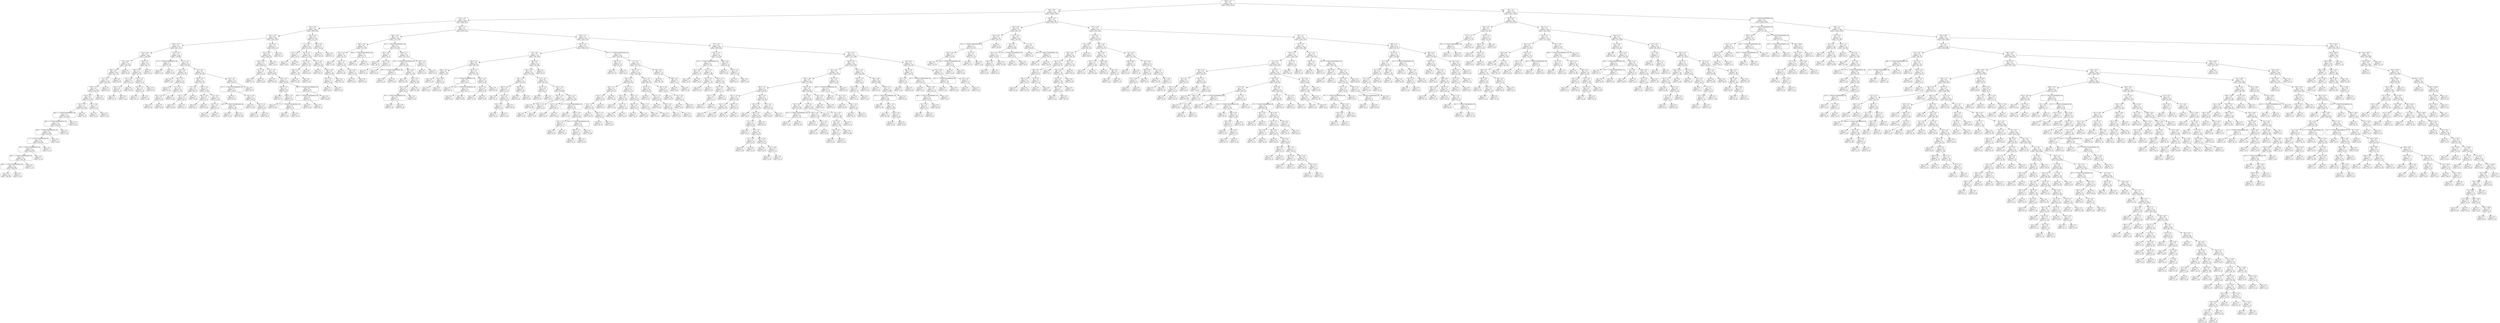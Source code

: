 digraph Tree {
node [shape=box, style="rounded", color="black", fontname=helvetica] ;
edge [fontname=helvetica] ;
0 [label="399 <= 1.3\ngini = 0.5\nsamples = 3347\nvalue = [2602, 2614]"] ;
1 [label="390 <= -0.2\ngini = 0.5\nsamples = 1627\nvalue = [1389, 1149]"] ;
0 -> 1 [labeldistance=2.5, labelangle=45, headlabel="True"] ;
2 [label="153 <= -2.9\ngini = 0.5\nsamples = 1081\nvalue = [860, 822]"] ;
1 -> 2 ;
3 [label="86 <= -1.6\ngini = 0.5\nsamples = 404\nvalue = [390, 246]"] ;
2 -> 3 ;
4 [label="64 <= -3.8\ngini = 0.5\nsamples = 345\nvalue = [353, 194]"] ;
3 -> 4 ;
5 [label="294 <= -5.0\ngini = 0.5\nsamples = 274\nvalue = [253, 177]"] ;
4 -> 5 ;
6 [label="315 <= -5.8\ngini = 0.4\nsamples = 169\nvalue = [174, 88]"] ;
5 -> 6 ;
7 [label="361 <= 0.4\ngini = 0.5\nsamples = 134\nvalue = [127, 83]"] ;
6 -> 7 ;
8 [label="204 <= -4.2\ngini = 0.5\nsamples = 130\nvalue = [127, 75]"] ;
7 -> 8 ;
9 [label="6 <= -5.4\ngini = 0.5\nsamples = 124\nvalue = [119, 75]"] ;
8 -> 9 ;
10 [label="139 <= -5.7\ngini = 0.5\nsamples = 120\nvalue = [119, 70]"] ;
9 -> 10 ;
11 [label="154 <= -6.1\ngini = 0.5\nsamples = 115\nvalue = [113, 70]"] ;
10 -> 11 ;
12 [label="119 <= -1.9\ngini = 0.5\nsamples = 111\nvalue = [112, 66]"] ;
11 -> 12 ;
13 [label="389 <= -1.7014117331926443e+38\ngini = 0.5\nsamples = 110\nvalue = [112, 64]"] ;
12 -> 13 ;
14 [label="386 <= -1.7014117331926443e+38\ngini = 0.5\nsamples = 106\nvalue = [108, 64]"] ;
13 -> 14 ;
15 [label="398 <= -1.7014117331926443e+38\ngini = 0.5\nsamples = 105\nvalue = [105, 64]"] ;
14 -> 15 ;
16 [label="1 <= -1.7014117331926443e+38\ngini = 0.5\nsamples = 103\nvalue = [103, 64]"] ;
15 -> 16 ;
17 [label="78 <= -1.7014117331926443e+38\ngini = 0.5\nsamples = 102\nvalue = [102, 64]"] ;
16 -> 17 ;
18 [label="382 <= -1.7014117331926443e+38\ngini = 0.5\nsamples = 101\nvalue = [101, 64]"] ;
17 -> 18 ;
19 [label="380 <= -1.7014117331926443e+38\ngini = 0.5\nsamples = 100\nvalue = [100, 64]"] ;
18 -> 19 ;
20 [label="gini = 0.5\nsamples = 99\nvalue = [98, 64]"] ;
19 -> 20 ;
21 [label="gini = 0.0\nsamples = 1\nvalue = [2, 0]"] ;
19 -> 21 ;
22 [label="gini = 0.0\nsamples = 1\nvalue = [1, 0]"] ;
18 -> 22 ;
23 [label="gini = 0.0\nsamples = 1\nvalue = [1, 0]"] ;
17 -> 23 ;
24 [label="gini = 0.0\nsamples = 1\nvalue = [1, 0]"] ;
16 -> 24 ;
25 [label="gini = 0.0\nsamples = 2\nvalue = [2, 0]"] ;
15 -> 25 ;
26 [label="gini = 0.0\nsamples = 1\nvalue = [3, 0]"] ;
14 -> 26 ;
27 [label="gini = 0.0\nsamples = 4\nvalue = [4, 0]"] ;
13 -> 27 ;
28 [label="gini = 0.0\nsamples = 1\nvalue = [0, 2]"] ;
12 -> 28 ;
29 [label="271 <= -5.6\ngini = 0.3\nsamples = 4\nvalue = [1, 4]"] ;
11 -> 29 ;
30 [label="gini = 0.0\nsamples = 3\nvalue = [0, 4]"] ;
29 -> 30 ;
31 [label="gini = 0.0\nsamples = 1\nvalue = [1, 0]"] ;
29 -> 31 ;
32 [label="gini = 0.0\nsamples = 5\nvalue = [6, 0]"] ;
10 -> 32 ;
33 [label="gini = 0.0\nsamples = 4\nvalue = [0, 5]"] ;
9 -> 33 ;
34 [label="gini = 0.0\nsamples = 6\nvalue = [8, 0]"] ;
8 -> 34 ;
35 [label="gini = 0.0\nsamples = 4\nvalue = [0, 8]"] ;
7 -> 35 ;
36 [label="89 <= -3.5\ngini = 0.2\nsamples = 35\nvalue = [47, 5]"] ;
6 -> 36 ;
37 [label="306 <= -5.1\ngini = 0.1\nsamples = 34\nvalue = [47, 4]"] ;
36 -> 37 ;
38 [label="277 <= -5.6\ngini = 0.0\nsamples = 27\nvalue = [41, 1]"] ;
37 -> 38 ;
39 [label="192 <= -5.7\ngini = 0.4\nsamples = 3\nvalue = [2, 1]"] ;
38 -> 39 ;
40 [label="gini = 0.0\nsamples = 1\nvalue = [0, 1]"] ;
39 -> 40 ;
41 [label="gini = 0.0\nsamples = 2\nvalue = [2, 0]"] ;
39 -> 41 ;
42 [label="gini = 0.0\nsamples = 24\nvalue = [39, 0]"] ;
38 -> 42 ;
43 [label="136 <= -5.1\ngini = 0.4\nsamples = 7\nvalue = [6, 3]"] ;
37 -> 43 ;
44 [label="267 <= -2.1\ngini = 0.4\nsamples = 4\nvalue = [1, 3]"] ;
43 -> 44 ;
45 [label="gini = 0.0\nsamples = 3\nvalue = [0, 3]"] ;
44 -> 45 ;
46 [label="gini = 0.0\nsamples = 1\nvalue = [1, 0]"] ;
44 -> 46 ;
47 [label="gini = 0.0\nsamples = 3\nvalue = [5, 0]"] ;
43 -> 47 ;
48 [label="gini = 0.0\nsamples = 1\nvalue = [0, 1]"] ;
36 -> 48 ;
49 [label="113 <= -5.0\ngini = 0.5\nsamples = 105\nvalue = [79, 89]"] ;
5 -> 49 ;
50 [label="31 <= -1.7014117331926443e+38\ngini = 0.1\nsamples = 14\nvalue = [1, 24]"] ;
49 -> 50 ;
51 [label="gini = 0.0\nsamples = 1\nvalue = [1, 0]"] ;
50 -> 51 ;
52 [label="gini = 0.0\nsamples = 13\nvalue = [0, 24]"] ;
50 -> 52 ;
53 [label="173 <= -4.7\ngini = 0.5\nsamples = 91\nvalue = [78, 65]"] ;
49 -> 53 ;
54 [label="210 <= -5.1\ngini = 0.4\nsamples = 26\nvalue = [13, 31]"] ;
53 -> 54 ;
55 [label="gini = 0.0\nsamples = 4\nvalue = [5, 0]"] ;
54 -> 55 ;
56 [label="144 <= -5.3\ngini = 0.3\nsamples = 22\nvalue = [8, 31]"] ;
54 -> 56 ;
57 [label="gini = 0.0\nsamples = 2\nvalue = [4, 0]"] ;
56 -> 57 ;
58 [label="11 <= -4.7\ngini = 0.2\nsamples = 20\nvalue = [4, 31]"] ;
56 -> 58 ;
59 [label="192 <= -4.8\ngini = 0.4\nsamples = 9\nvalue = [4, 9]"] ;
58 -> 59 ;
60 [label="gini = 0.0\nsamples = 6\nvalue = [0, 9]"] ;
59 -> 60 ;
61 [label="gini = 0.0\nsamples = 3\nvalue = [4, 0]"] ;
59 -> 61 ;
62 [label="gini = 0.0\nsamples = 11\nvalue = [0, 22]"] ;
58 -> 62 ;
63 [label="18 <= -4.2\ngini = 0.5\nsamples = 65\nvalue = [65, 34]"] ;
53 -> 63 ;
64 [label="308 <= -4.5\ngini = 0.5\nsamples = 36\nvalue = [27, 27]"] ;
63 -> 64 ;
65 [label="9 <= -4.0\ngini = 0.3\nsamples = 15\nvalue = [22, 5]"] ;
64 -> 65 ;
66 [label="187 <= -3.9\ngini = 0.1\nsamples = 13\nvalue = [22, 1]"] ;
65 -> 66 ;
67 [label="gini = 0.0\nsamples = 12\nvalue = [22, 0]"] ;
66 -> 67 ;
68 [label="gini = 0.0\nsamples = 1\nvalue = [0, 1]"] ;
66 -> 68 ;
69 [label="gini = 0.0\nsamples = 2\nvalue = [0, 4]"] ;
65 -> 69 ;
70 [label="201 <= -4.5\ngini = 0.3\nsamples = 21\nvalue = [5, 22]"] ;
64 -> 70 ;
71 [label="390 <= -4.4\ngini = 0.4\nsamples = 3\nvalue = [2, 1]"] ;
70 -> 71 ;
72 [label="gini = 0.0\nsamples = 1\nvalue = [0, 1]"] ;
71 -> 72 ;
73 [label="gini = 0.0\nsamples = 2\nvalue = [2, 0]"] ;
71 -> 73 ;
74 [label="9 <= -4.8\ngini = 0.2\nsamples = 18\nvalue = [3, 21]"] ;
70 -> 74 ;
75 [label="274 <= -3.9\ngini = 0.4\nsamples = 3\nvalue = [2, 1]"] ;
74 -> 75 ;
76 [label="gini = 0.0\nsamples = 2\nvalue = [2, 0]"] ;
75 -> 76 ;
77 [label="gini = 0.0\nsamples = 1\nvalue = [0, 1]"] ;
75 -> 77 ;
78 [label="144 <= -1.7014117331926443e+38\ngini = 0.1\nsamples = 15\nvalue = [1, 20]"] ;
74 -> 78 ;
79 [label="gini = 0.0\nsamples = 1\nvalue = [1, 0]"] ;
78 -> 79 ;
80 [label="gini = 0.0\nsamples = 14\nvalue = [0, 20]"] ;
78 -> 80 ;
81 [label="87 <= -3.6\ngini = 0.3\nsamples = 29\nvalue = [38, 7]"] ;
63 -> 81 ;
82 [label="377 <= -1.7014117331926443e+38\ngini = 0.2\nsamples = 27\nvalue = [38, 4]"] ;
81 -> 82 ;
83 [label="gini = 0.0\nsamples = 2\nvalue = [0, 2]"] ;
82 -> 83 ;
84 [label="378 <= -2.8\ngini = 0.1\nsamples = 25\nvalue = [38, 2]"] ;
82 -> 84 ;
85 [label="gini = 0.0\nsamples = 19\nvalue = [33, 0]"] ;
84 -> 85 ;
86 [label="109 <= -4.1\ngini = 0.4\nsamples = 6\nvalue = [5, 2]"] ;
84 -> 86 ;
87 [label="gini = 0.0\nsamples = 4\nvalue = [5, 0]"] ;
86 -> 87 ;
88 [label="gini = 0.0\nsamples = 2\nvalue = [0, 2]"] ;
86 -> 88 ;
89 [label="gini = 0.0\nsamples = 2\nvalue = [0, 3]"] ;
81 -> 89 ;
90 [label="327 <= 0.4\ngini = 0.2\nsamples = 71\nvalue = [100, 17]"] ;
4 -> 90 ;
91 [label="335 <= -0.6\ngini = 0.2\nsamples = 68\nvalue = [100, 12]"] ;
90 -> 91 ;
92 [label="350 <= -4.6\ngini = 0.2\nsamples = 67\nvalue = [100, 11]"] ;
91 -> 92 ;
93 [label="47 <= -3.8\ngini = 0.4\nsamples = 7\nvalue = [6, 3]"] ;
92 -> 93 ;
94 [label="gini = 0.0\nsamples = 3\nvalue = [0, 3]"] ;
93 -> 94 ;
95 [label="gini = 0.0\nsamples = 4\nvalue = [6, 0]"] ;
93 -> 95 ;
96 [label="45 <= -3.5\ngini = 0.1\nsamples = 60\nvalue = [94, 8]"] ;
92 -> 96 ;
97 [label="gini = 0.0\nsamples = 27\nvalue = [45, 0]"] ;
96 -> 97 ;
98 [label="225 <= -3.1\ngini = 0.2\nsamples = 33\nvalue = [49, 8]"] ;
96 -> 98 ;
99 [label="393 <= -3.7\ngini = 0.5\nsamples = 13\nvalue = [9, 7]"] ;
98 -> 99 ;
100 [label="gini = 0.0\nsamples = 5\nvalue = [5, 0]"] ;
99 -> 100 ;
101 [label="106 <= -3.5\ngini = 0.5\nsamples = 8\nvalue = [4, 7]"] ;
99 -> 101 ;
102 [label="gini = 0.0\nsamples = 2\nvalue = [3, 0]"] ;
101 -> 102 ;
103 [label="37 <= -1.7014117331926443e+38\ngini = 0.2\nsamples = 6\nvalue = [1, 7]"] ;
101 -> 103 ;
104 [label="gini = 0.0\nsamples = 1\nvalue = [1, 0]"] ;
103 -> 104 ;
105 [label="gini = 0.0\nsamples = 5\nvalue = [0, 7]"] ;
103 -> 105 ;
106 [label="223 <= -1.7014117331926443e+38\ngini = 0.0\nsamples = 20\nvalue = [40, 1]"] ;
98 -> 106 ;
107 [label="264 <= -1.7014117331926443e+38\ngini = 0.4\nsamples = 2\nvalue = [2, 1]"] ;
106 -> 107 ;
108 [label="gini = 0.0\nsamples = 1\nvalue = [2, 0]"] ;
107 -> 108 ;
109 [label="gini = 0.0\nsamples = 1\nvalue = [0, 1]"] ;
107 -> 109 ;
110 [label="gini = 0.0\nsamples = 18\nvalue = [38, 0]"] ;
106 -> 110 ;
111 [label="gini = 0.0\nsamples = 1\nvalue = [0, 1]"] ;
91 -> 111 ;
112 [label="gini = 0.0\nsamples = 3\nvalue = [0, 5]"] ;
90 -> 112 ;
113 [label="190 <= -0.0\ngini = 0.5\nsamples = 59\nvalue = [37, 52]"] ;
3 -> 113 ;
114 [label="0 <= -2.0\ngini = 0.4\nsamples = 50\nvalue = [23, 51]"] ;
113 -> 114 ;
115 [label="277 <= -0.9\ngini = 0.2\nsamples = 6\nvalue = [6, 1]"] ;
114 -> 115 ;
116 [label="gini = 0.0\nsamples = 5\nvalue = [6, 0]"] ;
115 -> 116 ;
117 [label="gini = 0.0\nsamples = 1\nvalue = [0, 1]"] ;
115 -> 117 ;
118 [label="323 <= -1.1\ngini = 0.4\nsamples = 44\nvalue = [17, 50]"] ;
114 -> 118 ;
119 [label="215 <= -0.7\ngini = 0.2\nsamples = 25\nvalue = [3, 31]"] ;
118 -> 119 ;
120 [label="245 <= 0.4\ngini = 0.1\nsamples = 23\nvalue = [1, 31]"] ;
119 -> 120 ;
121 [label="gini = 0.0\nsamples = 22\nvalue = [0, 31]"] ;
120 -> 121 ;
122 [label="gini = 0.0\nsamples = 1\nvalue = [1, 0]"] ;
120 -> 122 ;
123 [label="gini = 0.0\nsamples = 2\nvalue = [2, 0]"] ;
119 -> 123 ;
124 [label="122 <= -0.6\ngini = 0.5\nsamples = 19\nvalue = [14, 19]"] ;
118 -> 124 ;
125 [label="gini = 0.0\nsamples = 4\nvalue = [10, 0]"] ;
124 -> 125 ;
126 [label="396 <= -0.4\ngini = 0.3\nsamples = 15\nvalue = [4, 19]"] ;
124 -> 126 ;
127 [label="367 <= -0.3\ngini = 0.5\nsamples = 6\nvalue = [4, 4]"] ;
126 -> 127 ;
128 [label="gini = 0.0\nsamples = 3\nvalue = [0, 4]"] ;
127 -> 128 ;
129 [label="gini = 0.0\nsamples = 3\nvalue = [4, 0]"] ;
127 -> 129 ;
130 [label="gini = 0.0\nsamples = 9\nvalue = [0, 15]"] ;
126 -> 130 ;
131 [label="318 <= 0.9\ngini = 0.1\nsamples = 9\nvalue = [14, 1]"] ;
113 -> 131 ;
132 [label="gini = 0.0\nsamples = 8\nvalue = [14, 0]"] ;
131 -> 132 ;
133 [label="gini = 0.0\nsamples = 1\nvalue = [0, 1]"] ;
131 -> 133 ;
134 [label="382 <= -2.7\ngini = 0.5\nsamples = 677\nvalue = [470, 576]"] ;
2 -> 134 ;
135 [label="286 <= -2.9\ngini = 0.3\nsamples = 110\nvalue = [35, 144]"] ;
134 -> 135 ;
136 [label="350 <= -2.9\ngini = 0.5\nsamples = 25\nvalue = [17, 20]"] ;
135 -> 136 ;
137 [label="197 <= -2.9\ngini = 0.4\nsamples = 15\nvalue = [6, 17]"] ;
136 -> 137 ;
138 [label="gini = 0.0\nsamples = 2\nvalue = [3, 0]"] ;
137 -> 138 ;
139 [label="376 <= -2.1\ngini = 0.3\nsamples = 13\nvalue = [3, 17]"] ;
137 -> 139 ;
140 [label="gini = 0.0\nsamples = 9\nvalue = [0, 14]"] ;
139 -> 140 ;
141 [label="112 <= -0.1\ngini = 0.5\nsamples = 4\nvalue = [3, 3]"] ;
139 -> 141 ;
142 [label="gini = 0.0\nsamples = 2\nvalue = [3, 0]"] ;
141 -> 142 ;
143 [label="gini = 0.0\nsamples = 2\nvalue = [0, 3]"] ;
141 -> 143 ;
144 [label="189 <= -1.7014117331926443e+38\ngini = 0.3\nsamples = 10\nvalue = [11, 3]"] ;
136 -> 144 ;
145 [label="gini = 0.0\nsamples = 2\nvalue = [0, 3]"] ;
144 -> 145 ;
146 [label="gini = 0.0\nsamples = 8\nvalue = [11, 0]"] ;
144 -> 146 ;
147 [label="44 <= -1.7014117331926443e+38\ngini = 0.2\nsamples = 85\nvalue = [18, 124]"] ;
135 -> 147 ;
148 [label="40 <= -2.5\ngini = 0.4\nsamples = 7\nvalue = [8, 3]"] ;
147 -> 148 ;
149 [label="gini = 0.0\nsamples = 4\nvalue = [6, 0]"] ;
148 -> 149 ;
150 [label="254 <= -0.2\ngini = 0.5\nsamples = 3\nvalue = [2, 3]"] ;
148 -> 150 ;
151 [label="gini = 0.0\nsamples = 2\nvalue = [0, 3]"] ;
150 -> 151 ;
152 [label="gini = 0.0\nsamples = 1\nvalue = [2, 0]"] ;
150 -> 152 ;
153 [label="309 <= 1.3\ngini = 0.1\nsamples = 78\nvalue = [10, 121]"] ;
147 -> 153 ;
154 [label="134 <= -1.7014117331926443e+38\ngini = 0.1\nsamples = 75\nvalue = [8, 120]"] ;
153 -> 154 ;
155 [label="250 <= -1.7014117331926443e+38\ngini = 0.4\nsamples = 2\nvalue = [2, 1]"] ;
154 -> 155 ;
156 [label="gini = 0.0\nsamples = 1\nvalue = [0, 1]"] ;
155 -> 156 ;
157 [label="gini = 0.0\nsamples = 1\nvalue = [2, 0]"] ;
155 -> 157 ;
158 [label="259 <= -0.8\ngini = 0.1\nsamples = 73\nvalue = [6, 119]"] ;
154 -> 158 ;
159 [label="gini = 0.0\nsamples = 55\nvalue = [0, 97]"] ;
158 -> 159 ;
160 [label="312 <= -0.2\ngini = 0.3\nsamples = 18\nvalue = [6, 22]"] ;
158 -> 160 ;
161 [label="353 <= -0.6\ngini = 0.5\nsamples = 8\nvalue = [6, 4]"] ;
160 -> 161 ;
162 [label="36 <= -1.7014117331926443e+38\ngini = 0.3\nsamples = 5\nvalue = [1, 4]"] ;
161 -> 162 ;
163 [label="gini = 0.0\nsamples = 1\nvalue = [1, 0]"] ;
162 -> 163 ;
164 [label="gini = 0.0\nsamples = 4\nvalue = [0, 4]"] ;
162 -> 164 ;
165 [label="gini = 0.0\nsamples = 3\nvalue = [5, 0]"] ;
161 -> 165 ;
166 [label="gini = 0.0\nsamples = 10\nvalue = [0, 18]"] ;
160 -> 166 ;
167 [label="200 <= 7.6\ngini = 0.4\nsamples = 3\nvalue = [2, 1]"] ;
153 -> 167 ;
168 [label="gini = 0.0\nsamples = 2\nvalue = [2, 0]"] ;
167 -> 168 ;
169 [label="gini = 0.0\nsamples = 1\nvalue = [0, 1]"] ;
167 -> 169 ;
170 [label="350 <= -1.2\ngini = 0.5\nsamples = 567\nvalue = [435, 432]"] ;
134 -> 170 ;
171 [label="394 <= -1.8\ngini = 0.5\nsamples = 272\nvalue = [246, 170]"] ;
170 -> 171 ;
172 [label="10 <= -2.0\ngini = 0.5\nsamples = 131\nvalue = [93, 104]"] ;
171 -> 172 ;
173 [label="248 <= -2.5\ngini = 0.4\nsamples = 46\nvalue = [46, 20]"] ;
172 -> 173 ;
174 [label="189 <= -2.7\ngini = 0.5\nsamples = 10\nvalue = [5, 9]"] ;
173 -> 174 ;
175 [label="gini = 0.0\nsamples = 3\nvalue = [3, 0]"] ;
174 -> 175 ;
176 [label="124 <= -2.9\ngini = 0.3\nsamples = 7\nvalue = [2, 9]"] ;
174 -> 176 ;
177 [label="gini = 0.0\nsamples = 2\nvalue = [2, 0]"] ;
176 -> 177 ;
178 [label="gini = 0.0\nsamples = 5\nvalue = [0, 9]"] ;
176 -> 178 ;
179 [label="274 <= -2.0\ngini = 0.3\nsamples = 36\nvalue = [41, 11]"] ;
173 -> 179 ;
180 [label="2 <= -1.7014117331926443e+38\ngini = 0.2\nsamples = 22\nvalue = [32, 3]"] ;
179 -> 180 ;
181 [label="gini = 0.0\nsamples = 1\nvalue = [0, 2]"] ;
180 -> 181 ;
182 [label="32 <= -1.7014117331926443e+38\ngini = 0.1\nsamples = 21\nvalue = [32, 1]"] ;
180 -> 182 ;
183 [label="gini = 0.0\nsamples = 1\nvalue = [0, 1]"] ;
182 -> 183 ;
184 [label="gini = 0.0\nsamples = 20\nvalue = [32, 0]"] ;
182 -> 184 ;
185 [label="218 <= -1.8\ngini = 0.5\nsamples = 14\nvalue = [9, 8]"] ;
179 -> 185 ;
186 [label="350 <= -2.0\ngini = 0.4\nsamples = 8\nvalue = [3, 8]"] ;
185 -> 186 ;
187 [label="gini = 0.0\nsamples = 3\nvalue = [3, 0]"] ;
186 -> 187 ;
188 [label="gini = 0.0\nsamples = 5\nvalue = [0, 8]"] ;
186 -> 188 ;
189 [label="gini = 0.0\nsamples = 6\nvalue = [6, 0]"] ;
185 -> 189 ;
190 [label="189 <= 6.7\ngini = 0.5\nsamples = 85\nvalue = [47, 84]"] ;
172 -> 190 ;
191 [label="200 <= -1.9\ngini = 0.4\nsamples = 83\nvalue = [41, 84]"] ;
190 -> 191 ;
192 [label="133 <= -1.7\ngini = 0.5\nsamples = 21\nvalue = [19, 12]"] ;
191 -> 192 ;
193 [label="364 <= -2.6\ngini = 0.3\nsamples = 12\nvalue = [15, 3]"] ;
192 -> 193 ;
194 [label="gini = 0.0\nsamples = 1\nvalue = [0, 1]"] ;
193 -> 194 ;
195 [label="90 <= -2.0\ngini = 0.2\nsamples = 11\nvalue = [15, 2]"] ;
193 -> 195 ;
196 [label="374 <= -2.1\ngini = 0.4\nsamples = 3\nvalue = [1, 2]"] ;
195 -> 196 ;
197 [label="gini = 0.0\nsamples = 2\nvalue = [0, 2]"] ;
196 -> 197 ;
198 [label="gini = 0.0\nsamples = 1\nvalue = [1, 0]"] ;
196 -> 198 ;
199 [label="gini = 0.0\nsamples = 8\nvalue = [14, 0]"] ;
195 -> 199 ;
200 [label="268 <= 0.2\ngini = 0.4\nsamples = 9\nvalue = [4, 9]"] ;
192 -> 200 ;
201 [label="gini = 0.0\nsamples = 7\nvalue = [0, 9]"] ;
200 -> 201 ;
202 [label="gini = 0.0\nsamples = 2\nvalue = [4, 0]"] ;
200 -> 202 ;
203 [label="74 <= -2.6\ngini = 0.4\nsamples = 62\nvalue = [22, 72]"] ;
191 -> 203 ;
204 [label="353 <= -1.9\ngini = 0.4\nsamples = 5\nvalue = [6, 3]"] ;
203 -> 204 ;
205 [label="gini = 0.0\nsamples = 3\nvalue = [6, 0]"] ;
204 -> 205 ;
206 [label="gini = 0.0\nsamples = 2\nvalue = [0, 3]"] ;
204 -> 206 ;
207 [label="143 <= -1.8\ngini = 0.3\nsamples = 57\nvalue = [16, 69]"] ;
203 -> 207 ;
208 [label="367 <= -1.8\ngini = 0.1\nsamples = 23\nvalue = [1, 34]"] ;
207 -> 208 ;
209 [label="gini = 0.0\nsamples = 19\nvalue = [0, 28]"] ;
208 -> 209 ;
210 [label="205 <= -1.5\ngini = 0.2\nsamples = 4\nvalue = [1, 6]"] ;
208 -> 210 ;
211 [label="gini = 0.0\nsamples = 3\nvalue = [0, 6]"] ;
210 -> 211 ;
212 [label="gini = 0.0\nsamples = 1\nvalue = [1, 0]"] ;
210 -> 212 ;
213 [label="230 <= -1.8\ngini = 0.4\nsamples = 34\nvalue = [15, 35]"] ;
207 -> 213 ;
214 [label="153 <= -1.8\ngini = 0.4\nsamples = 9\nvalue = [10, 3]"] ;
213 -> 214 ;
215 [label="gini = 0.0\nsamples = 2\nvalue = [0, 3]"] ;
214 -> 215 ;
216 [label="gini = 0.0\nsamples = 7\nvalue = [10, 0]"] ;
214 -> 216 ;
217 [label="87 <= -1.7014117331926443e+38\ngini = 0.2\nsamples = 25\nvalue = [5, 32]"] ;
213 -> 217 ;
218 [label="gini = 0.0\nsamples = 1\nvalue = [1, 0]"] ;
217 -> 218 ;
219 [label="204 <= -1.8\ngini = 0.2\nsamples = 24\nvalue = [4, 32]"] ;
217 -> 219 ;
220 [label="236 <= -0.4\ngini = 0.4\nsamples = 3\nvalue = [2, 1]"] ;
219 -> 220 ;
221 [label="gini = 0.0\nsamples = 2\nvalue = [2, 0]"] ;
220 -> 221 ;
222 [label="gini = 0.0\nsamples = 1\nvalue = [0, 1]"] ;
220 -> 222 ;
223 [label="293 <= -1.7014117331926443e+38\ngini = 0.1\nsamples = 21\nvalue = [2, 31]"] ;
219 -> 223 ;
224 [label="266 <= -1.4\ngini = 0.5\nsamples = 4\nvalue = [2, 2]"] ;
223 -> 224 ;
225 [label="gini = 0.0\nsamples = 2\nvalue = [0, 2]"] ;
224 -> 225 ;
226 [label="gini = 0.0\nsamples = 2\nvalue = [2, 0]"] ;
224 -> 226 ;
227 [label="gini = 0.0\nsamples = 17\nvalue = [0, 29]"] ;
223 -> 227 ;
228 [label="gini = 0.0\nsamples = 2\nvalue = [6, 0]"] ;
190 -> 228 ;
229 [label="233 <= -1.7014117331926443e+38\ngini = 0.4\nsamples = 141\nvalue = [153, 66]"] ;
171 -> 229 ;
230 [label="100 <= -1.2\ngini = 0.4\nsamples = 14\nvalue = [6, 15]"] ;
229 -> 230 ;
231 [label="gini = 0.0\nsamples = 9\nvalue = [0, 15]"] ;
230 -> 231 ;
232 [label="gini = 0.0\nsamples = 5\nvalue = [6, 0]"] ;
230 -> 232 ;
233 [label="5 <= -0.1\ngini = 0.4\nsamples = 127\nvalue = [147, 51]"] ;
229 -> 233 ;
234 [label="293 <= -1.5\ngini = 0.3\nsamples = 114\nvalue = [140, 36]"] ;
233 -> 234 ;
235 [label="190 <= -1.7\ngini = 0.4\nsamples = 45\nvalue = [49, 24]"] ;
234 -> 235 ;
236 [label="161 <= -1.3\ngini = 0.3\nsamples = 22\nvalue = [37, 7]"] ;
235 -> 236 ;
237 [label="372 <= -1.0\ngini = 0.2\nsamples = 19\nvalue = [37, 4]"] ;
236 -> 237 ;
238 [label="26 <= -1.7\ngini = 0.1\nsamples = 18\nvalue = [37, 3]"] ;
237 -> 238 ;
239 [label="gini = 0.0\nsamples = 14\nvalue = [35, 0]"] ;
238 -> 239 ;
240 [label="105 <= -1.7\ngini = 0.5\nsamples = 4\nvalue = [2, 3]"] ;
238 -> 240 ;
241 [label="gini = 0.0\nsamples = 2\nvalue = [0, 3]"] ;
240 -> 241 ;
242 [label="gini = 0.0\nsamples = 2\nvalue = [2, 0]"] ;
240 -> 242 ;
243 [label="gini = 0.0\nsamples = 1\nvalue = [0, 1]"] ;
237 -> 243 ;
244 [label="gini = 0.0\nsamples = 3\nvalue = [0, 3]"] ;
236 -> 244 ;
245 [label="43 <= -1.5\ngini = 0.5\nsamples = 23\nvalue = [12, 17]"] ;
235 -> 245 ;
246 [label="98 <= -1.9\ngini = 0.2\nsamples = 10\nvalue = [2, 13]"] ;
245 -> 246 ;
247 [label="gini = 0.0\nsamples = 1\nvalue = [1, 0]"] ;
246 -> 247 ;
248 [label="64 <= -1.5\ngini = 0.1\nsamples = 9\nvalue = [1, 13]"] ;
246 -> 248 ;
249 [label="gini = 0.0\nsamples = 8\nvalue = [0, 13]"] ;
248 -> 249 ;
250 [label="gini = 0.0\nsamples = 1\nvalue = [1, 0]"] ;
248 -> 250 ;
251 [label="50 <= -1.1\ngini = 0.4\nsamples = 13\nvalue = [10, 4]"] ;
245 -> 251 ;
252 [label="366 <= -1.9\ngini = 0.2\nsamples = 9\nvalue = [9, 1]"] ;
251 -> 252 ;
253 [label="gini = 0.0\nsamples = 1\nvalue = [0, 1]"] ;
252 -> 253 ;
254 [label="gini = 0.0\nsamples = 8\nvalue = [9, 0]"] ;
252 -> 254 ;
255 [label="396 <= -1.7\ngini = 0.4\nsamples = 4\nvalue = [1, 3]"] ;
251 -> 255 ;
256 [label="gini = 0.0\nsamples = 1\nvalue = [1, 0]"] ;
255 -> 256 ;
257 [label="gini = 0.0\nsamples = 3\nvalue = [0, 3]"] ;
255 -> 257 ;
258 [label="59 <= -1.6\ngini = 0.2\nsamples = 69\nvalue = [91, 12]"] ;
234 -> 258 ;
259 [label="372 <= -1.7\ngini = 0.5\nsamples = 18\nvalue = [15, 8]"] ;
258 -> 259 ;
260 [label="gini = 0.0\nsamples = 3\nvalue = [0, 4]"] ;
259 -> 260 ;
261 [label="197 <= -1.3\ngini = 0.3\nsamples = 15\nvalue = [15, 4]"] ;
259 -> 261 ;
262 [label="gini = 0.0\nsamples = 9\nvalue = [13, 0]"] ;
261 -> 262 ;
263 [label="116 <= -0.5\ngini = 0.4\nsamples = 6\nvalue = [2, 4]"] ;
261 -> 263 ;
264 [label="gini = 0.0\nsamples = 4\nvalue = [0, 4]"] ;
263 -> 264 ;
265 [label="gini = 0.0\nsamples = 2\nvalue = [2, 0]"] ;
263 -> 265 ;
266 [label="203 <= -0.8\ngini = 0.1\nsamples = 51\nvalue = [76, 4]"] ;
258 -> 266 ;
267 [label="gini = 0.0\nsamples = 44\nvalue = [70, 0]"] ;
266 -> 267 ;
268 [label="59 <= -0.3\ngini = 0.5\nsamples = 7\nvalue = [6, 4]"] ;
266 -> 268 ;
269 [label="gini = 0.0\nsamples = 3\nvalue = [0, 4]"] ;
268 -> 269 ;
270 [label="gini = 0.0\nsamples = 4\nvalue = [6, 0]"] ;
268 -> 270 ;
271 [label="263 <= 0.5\ngini = 0.4\nsamples = 13\nvalue = [7, 15]"] ;
233 -> 271 ;
272 [label="gini = 0.0\nsamples = 8\nvalue = [0, 14]"] ;
271 -> 272 ;
273 [label="298 <= 0.3\ngini = 0.2\nsamples = 5\nvalue = [7, 1]"] ;
271 -> 273 ;
274 [label="gini = 0.0\nsamples = 1\nvalue = [0, 1]"] ;
273 -> 274 ;
275 [label="gini = 0.0\nsamples = 4\nvalue = [7, 0]"] ;
273 -> 275 ;
276 [label="76 <= -1.4\ngini = 0.5\nsamples = 295\nvalue = [189, 262]"] ;
170 -> 276 ;
277 [label="254 <= -0.3\ngini = 0.3\nsamples = 42\nvalue = [12, 54]"] ;
276 -> 277 ;
278 [label="257 <= -1.7014117331926443e+38\ngini = 0.2\nsamples = 35\nvalue = [7, 50]"] ;
277 -> 278 ;
279 [label="62 <= -0.6\ngini = 0.5\nsamples = 4\nvalue = [3, 2]"] ;
278 -> 279 ;
280 [label="gini = 0.0\nsamples = 2\nvalue = [3, 0]"] ;
279 -> 280 ;
281 [label="gini = 0.0\nsamples = 2\nvalue = [0, 2]"] ;
279 -> 281 ;
282 [label="115 <= -1.5\ngini = 0.1\nsamples = 31\nvalue = [4, 48]"] ;
278 -> 282 ;
283 [label="227 <= -1.0\ngini = 0.3\nsamples = 11\nvalue = [3, 11]"] ;
282 -> 283 ;
284 [label="gini = 0.0\nsamples = 8\nvalue = [0, 11]"] ;
283 -> 284 ;
285 [label="gini = 0.0\nsamples = 3\nvalue = [3, 0]"] ;
283 -> 285 ;
286 [label="130 <= -1.4\ngini = 0.1\nsamples = 20\nvalue = [1, 37]"] ;
282 -> 286 ;
287 [label="84 <= -0.9\ngini = 0.2\nsamples = 5\nvalue = [1, 7]"] ;
286 -> 287 ;
288 [label="257 <= -1.0\ngini = 0.5\nsamples = 2\nvalue = [1, 1]"] ;
287 -> 288 ;
289 [label="gini = 0.0\nsamples = 1\nvalue = [0, 1]"] ;
288 -> 289 ;
290 [label="gini = 0.0\nsamples = 1\nvalue = [1, 0]"] ;
288 -> 290 ;
291 [label="gini = 0.0\nsamples = 3\nvalue = [0, 6]"] ;
287 -> 291 ;
292 [label="gini = 0.0\nsamples = 15\nvalue = [0, 30]"] ;
286 -> 292 ;
293 [label="168 <= 0.0\ngini = 0.5\nsamples = 7\nvalue = [5, 4]"] ;
277 -> 293 ;
294 [label="gini = 0.0\nsamples = 4\nvalue = [4, 0]"] ;
293 -> 294 ;
295 [label="397 <= 1.0\ngini = 0.3\nsamples = 3\nvalue = [1, 4]"] ;
293 -> 295 ;
296 [label="gini = 0.0\nsamples = 2\nvalue = [0, 4]"] ;
295 -> 296 ;
297 [label="gini = 0.0\nsamples = 1\nvalue = [1, 0]"] ;
295 -> 297 ;
298 [label="378 <= -0.3\ngini = 0.5\nsamples = 253\nvalue = [177, 208]"] ;
276 -> 298 ;
299 [label="266 <= -0.4\ngini = 0.5\nsamples = 202\nvalue = [125, 178]"] ;
298 -> 299 ;
300 [label="26 <= -0.5\ngini = 0.5\nsamples = 147\nvalue = [109, 110]"] ;
299 -> 300 ;
301 [label="146 <= -0.8\ngini = 0.5\nsamples = 121\nvalue = [78, 101]"] ;
300 -> 301 ;
302 [label="325 <= -1.1\ngini = 0.5\nsamples = 59\nvalue = [48, 35]"] ;
301 -> 302 ;
303 [label="367 <= -1.0\ngini = 0.3\nsamples = 20\nvalue = [5, 22]"] ;
302 -> 303 ;
304 [label="201 <= -1.3\ngini = 0.2\nsamples = 16\nvalue = [2, 21]"] ;
303 -> 304 ;
305 [label="gini = 0.0\nsamples = 2\nvalue = [2, 0]"] ;
304 -> 305 ;
306 [label="gini = 0.0\nsamples = 14\nvalue = [0, 21]"] ;
304 -> 306 ;
307 [label="388 <= -0.7\ngini = 0.4\nsamples = 4\nvalue = [3, 1]"] ;
303 -> 307 ;
308 [label="gini = 0.0\nsamples = 3\nvalue = [3, 0]"] ;
307 -> 308 ;
309 [label="gini = 0.0\nsamples = 1\nvalue = [0, 1]"] ;
307 -> 309 ;
310 [label="366 <= -0.7\ngini = 0.4\nsamples = 39\nvalue = [43, 13]"] ;
302 -> 310 ;
311 [label="191 <= -1.5\ngini = 0.5\nsamples = 26\nvalue = [19, 12]"] ;
310 -> 311 ;
312 [label="gini = 0.0\nsamples = 2\nvalue = [0, 3]"] ;
311 -> 312 ;
313 [label="205 <= -0.7\ngini = 0.4\nsamples = 24\nvalue = [19, 9]"] ;
311 -> 313 ;
314 [label="25 <= -1.2\ngini = 0.5\nsamples = 20\nvalue = [13, 9]"] ;
313 -> 314 ;
315 [label="gini = 0.0\nsamples = 2\nvalue = [0, 3]"] ;
314 -> 315 ;
316 [label="17 <= -1.0\ngini = 0.4\nsamples = 18\nvalue = [13, 6]"] ;
314 -> 316 ;
317 [label="12 <= -1.2\ngini = 0.5\nsamples = 8\nvalue = [3, 5]"] ;
316 -> 317 ;
318 [label="gini = 0.0\nsamples = 3\nvalue = [3, 0]"] ;
317 -> 318 ;
319 [label="gini = 0.0\nsamples = 5\nvalue = [0, 5]"] ;
317 -> 319 ;
320 [label="382 <= -0.8\ngini = 0.2\nsamples = 10\nvalue = [10, 1]"] ;
316 -> 320 ;
321 [label="gini = 0.0\nsamples = 7\nvalue = [8, 0]"] ;
320 -> 321 ;
322 [label="115 <= -0.9\ngini = 0.4\nsamples = 3\nvalue = [2, 1]"] ;
320 -> 322 ;
323 [label="gini = 0.0\nsamples = 2\nvalue = [2, 0]"] ;
322 -> 323 ;
324 [label="gini = 0.0\nsamples = 1\nvalue = [0, 1]"] ;
322 -> 324 ;
325 [label="gini = 0.0\nsamples = 4\nvalue = [6, 0]"] ;
313 -> 325 ;
326 [label="51 <= -0.4\ngini = 0.1\nsamples = 13\nvalue = [24, 1]"] ;
310 -> 326 ;
327 [label="gini = 0.0\nsamples = 12\nvalue = [24, 0]"] ;
326 -> 327 ;
328 [label="gini = 0.0\nsamples = 1\nvalue = [0, 1]"] ;
326 -> 328 ;
329 [label="258 <= -0.5\ngini = 0.4\nsamples = 62\nvalue = [30, 66]"] ;
301 -> 329 ;
330 [label="45 <= -0.6\ngini = 0.4\nsamples = 55\nvalue = [21, 63]"] ;
329 -> 330 ;
331 [label="221 <= -0.7\ngini = 0.5\nsamples = 26\nvalue = [18, 20]"] ;
330 -> 331 ;
332 [label="251 <= -1.7014117331926443e+38\ngini = 0.1\nsamples = 10\nvalue = [1, 12]"] ;
331 -> 332 ;
333 [label="gini = 0.0\nsamples = 1\nvalue = [1, 0]"] ;
332 -> 333 ;
334 [label="gini = 0.0\nsamples = 9\nvalue = [0, 12]"] ;
332 -> 334 ;
335 [label="342 <= -0.5\ngini = 0.4\nsamples = 16\nvalue = [17, 8]"] ;
331 -> 335 ;
336 [label="gini = 0.0\nsamples = 9\nvalue = [15, 0]"] ;
335 -> 336 ;
337 [label="247 <= -0.7\ngini = 0.3\nsamples = 7\nvalue = [2, 8]"] ;
335 -> 337 ;
338 [label="gini = 0.0\nsamples = 2\nvalue = [2, 0]"] ;
337 -> 338 ;
339 [label="gini = 0.0\nsamples = 5\nvalue = [0, 8]"] ;
337 -> 339 ;
340 [label="8 <= -0.7\ngini = 0.1\nsamples = 29\nvalue = [3, 43]"] ;
330 -> 340 ;
341 [label="gini = 0.0\nsamples = 1\nvalue = [1, 0]"] ;
340 -> 341 ;
342 [label="72 <= -0.3\ngini = 0.1\nsamples = 28\nvalue = [2, 43]"] ;
340 -> 342 ;
343 [label="66 <= -0.6\ngini = 0.0\nsamples = 27\nvalue = [1, 43]"] ;
342 -> 343 ;
344 [label="288 <= -0.6\ngini = 0.3\nsamples = 4\nvalue = [1, 5]"] ;
343 -> 344 ;
345 [label="gini = 0.0\nsamples = 3\nvalue = [0, 5]"] ;
344 -> 345 ;
346 [label="gini = 0.0\nsamples = 1\nvalue = [1, 0]"] ;
344 -> 346 ;
347 [label="gini = 0.0\nsamples = 23\nvalue = [0, 38]"] ;
343 -> 347 ;
348 [label="gini = 0.0\nsamples = 1\nvalue = [1, 0]"] ;
342 -> 348 ;
349 [label="114 <= -0.4\ngini = 0.4\nsamples = 7\nvalue = [9, 3]"] ;
329 -> 349 ;
350 [label="gini = 0.0\nsamples = 5\nvalue = [9, 0]"] ;
349 -> 350 ;
351 [label="gini = 0.0\nsamples = 2\nvalue = [0, 3]"] ;
349 -> 351 ;
352 [label="351 <= -0.2\ngini = 0.3\nsamples = 26\nvalue = [31, 9]"] ;
300 -> 352 ;
353 [label="106 <= -1.7014117331926443e+38\ngini = 0.2\nsamples = 22\nvalue = [31, 4]"] ;
352 -> 353 ;
354 [label="gini = 0.0\nsamples = 1\nvalue = [0, 1]"] ;
353 -> 354 ;
355 [label="80 <= -0.5\ngini = 0.2\nsamples = 21\nvalue = [31, 3]"] ;
353 -> 355 ;
356 [label="gini = 0.0\nsamples = 15\nvalue = [26, 0]"] ;
355 -> 356 ;
357 [label="292 <= -0.4\ngini = 0.5\nsamples = 6\nvalue = [5, 3]"] ;
355 -> 357 ;
358 [label="gini = 0.0\nsamples = 2\nvalue = [0, 3]"] ;
357 -> 358 ;
359 [label="gini = 0.0\nsamples = 4\nvalue = [5, 0]"] ;
357 -> 359 ;
360 [label="gini = 0.0\nsamples = 4\nvalue = [0, 5]"] ;
352 -> 360 ;
361 [label="137 <= -0.5\ngini = 0.3\nsamples = 55\nvalue = [16, 68]"] ;
299 -> 361 ;
362 [label="363 <= -1.0\ngini = 0.3\nsamples = 7\nvalue = [8, 2]"] ;
361 -> 362 ;
363 [label="211 <= -0.5\ngini = 0.4\nsamples = 3\nvalue = [1, 2]"] ;
362 -> 363 ;
364 [label="gini = 0.0\nsamples = 2\nvalue = [0, 2]"] ;
363 -> 364 ;
365 [label="gini = 0.0\nsamples = 1\nvalue = [1, 0]"] ;
363 -> 365 ;
366 [label="gini = 0.0\nsamples = 4\nvalue = [7, 0]"] ;
362 -> 366 ;
367 [label="168 <= -0.6\ngini = 0.2\nsamples = 48\nvalue = [8, 66]"] ;
361 -> 367 ;
368 [label="gini = 0.0\nsamples = 2\nvalue = [4, 0]"] ;
367 -> 368 ;
369 [label="350 <= 17.7\ngini = 0.1\nsamples = 46\nvalue = [4, 66]"] ;
367 -> 369 ;
370 [label="193 <= -1.7014117331926443e+38\ngini = 0.1\nsamples = 45\nvalue = [3, 66]"] ;
369 -> 370 ;
371 [label="gini = 0.0\nsamples = 1\nvalue = [1, 0]"] ;
370 -> 371 ;
372 [label="352 <= -0.3\ngini = 0.1\nsamples = 44\nvalue = [2, 66]"] ;
370 -> 372 ;
373 [label="gini = 0.0\nsamples = 37\nvalue = [0, 60]"] ;
372 -> 373 ;
374 [label="212 <= -0.1\ngini = 0.4\nsamples = 7\nvalue = [2, 6]"] ;
372 -> 374 ;
375 [label="gini = 0.0\nsamples = 2\nvalue = [2, 0]"] ;
374 -> 375 ;
376 [label="gini = 0.0\nsamples = 5\nvalue = [0, 6]"] ;
374 -> 376 ;
377 [label="gini = 0.0\nsamples = 1\nvalue = [1, 0]"] ;
369 -> 377 ;
378 [label="58 <= 0.4\ngini = 0.5\nsamples = 51\nvalue = [52, 30]"] ;
298 -> 378 ;
379 [label="328 <= -0.6\ngini = 0.3\nsamples = 34\nvalue = [44, 9]"] ;
378 -> 379 ;
380 [label="45 <= -1.4\ngini = 0.2\nsamples = 6\nvalue = [1, 6]"] ;
379 -> 380 ;
381 [label="gini = 0.0\nsamples = 1\nvalue = [1, 0]"] ;
380 -> 381 ;
382 [label="gini = 0.0\nsamples = 5\nvalue = [0, 6]"] ;
380 -> 382 ;
383 [label="64 <= -1.7014117331926443e+38\ngini = 0.1\nsamples = 28\nvalue = [43, 3]"] ;
379 -> 383 ;
384 [label="gini = 0.0\nsamples = 1\nvalue = [0, 1]"] ;
383 -> 384 ;
385 [label="109 <= 0.6\ngini = 0.1\nsamples = 27\nvalue = [43, 2]"] ;
383 -> 385 ;
386 [label="188 <= -1.7014117331926443e+38\ngini = 0.0\nsamples = 26\nvalue = [43, 1]"] ;
385 -> 386 ;
387 [label="69 <= -0.5\ngini = 0.4\nsamples = 3\nvalue = [3, 1]"] ;
386 -> 387 ;
388 [label="gini = 0.0\nsamples = 2\nvalue = [3, 0]"] ;
387 -> 388 ;
389 [label="gini = 0.0\nsamples = 1\nvalue = [0, 1]"] ;
387 -> 389 ;
390 [label="gini = 0.0\nsamples = 23\nvalue = [40, 0]"] ;
386 -> 390 ;
391 [label="gini = 0.0\nsamples = 1\nvalue = [0, 1]"] ;
385 -> 391 ;
392 [label="251 <= 0.8\ngini = 0.4\nsamples = 17\nvalue = [8, 21]"] ;
378 -> 392 ;
393 [label="132 <= -1.7014117331926443e+38\ngini = 0.1\nsamples = 10\nvalue = [1, 19]"] ;
392 -> 393 ;
394 [label="gini = 0.0\nsamples = 1\nvalue = [1, 0]"] ;
393 -> 394 ;
395 [label="gini = 0.0\nsamples = 9\nvalue = [0, 19]"] ;
393 -> 395 ;
396 [label="212 <= 2.5\ngini = 0.3\nsamples = 7\nvalue = [7, 2]"] ;
392 -> 396 ;
397 [label="gini = 0.0\nsamples = 5\nvalue = [7, 0]"] ;
396 -> 397 ;
398 [label="gini = 0.0\nsamples = 2\nvalue = [0, 2]"] ;
396 -> 398 ;
399 [label="290 <= -1.6\ngini = 0.5\nsamples = 546\nvalue = [529, 327]"] ;
1 -> 399 ;
400 [label="278 <= 0.0\ngini = 0.5\nsamples = 76\nvalue = [50, 71]"] ;
399 -> 400 ;
401 [label="393 <= -0.0\ngini = 0.4\nsamples = 30\nvalue = [34, 17]"] ;
400 -> 401 ;
402 [label="214 <= -1.7014117331926443e+38\ngini = 0.5\nsamples = 20\nvalue = [14, 17]"] ;
401 -> 402 ;
403 [label="329 <= -0.0\ngini = 0.4\nsamples = 11\nvalue = [13, 6]"] ;
402 -> 403 ;
404 [label="gini = 0.0\nsamples = 5\nvalue = [12, 0]"] ;
403 -> 404 ;
405 [label="69 <= -1.7014117331926443e+38\ngini = 0.2\nsamples = 6\nvalue = [1, 6]"] ;
403 -> 405 ;
406 [label="gini = 0.0\nsamples = 1\nvalue = [1, 0]"] ;
405 -> 406 ;
407 [label="gini = 0.0\nsamples = 5\nvalue = [0, 6]"] ;
405 -> 407 ;
408 [label="41 <= 1.9\ngini = 0.2\nsamples = 9\nvalue = [1, 11]"] ;
402 -> 408 ;
409 [label="gini = 0.0\nsamples = 8\nvalue = [0, 11]"] ;
408 -> 409 ;
410 [label="gini = 0.0\nsamples = 1\nvalue = [1, 0]"] ;
408 -> 410 ;
411 [label="gini = 0.0\nsamples = 10\nvalue = [20, 0]"] ;
401 -> 411 ;
412 [label="127 <= 0.9\ngini = 0.4\nsamples = 46\nvalue = [16, 54]"] ;
400 -> 412 ;
413 [label="15 <= 0.7\ngini = 0.2\nsamples = 34\nvalue = [6, 48]"] ;
412 -> 413 ;
414 [label="314 <= -0.0\ngini = 0.1\nsamples = 29\nvalue = [2, 43]"] ;
413 -> 414 ;
415 [label="146 <= 0.3\ngini = 0.3\nsamples = 6\nvalue = [2, 7]"] ;
414 -> 415 ;
416 [label="gini = 0.0\nsamples = 2\nvalue = [2, 0]"] ;
415 -> 416 ;
417 [label="gini = 0.0\nsamples = 4\nvalue = [0, 7]"] ;
415 -> 417 ;
418 [label="gini = 0.0\nsamples = 23\nvalue = [0, 36]"] ;
414 -> 418 ;
419 [label="24 <= -1.7014117331926443e+38\ngini = 0.5\nsamples = 5\nvalue = [4, 5]"] ;
413 -> 419 ;
420 [label="gini = 0.0\nsamples = 2\nvalue = [4, 0]"] ;
419 -> 420 ;
421 [label="gini = 0.0\nsamples = 3\nvalue = [0, 5]"] ;
419 -> 421 ;
422 [label="1 <= 0.2\ngini = 0.5\nsamples = 12\nvalue = [10, 6]"] ;
412 -> 422 ;
423 [label="gini = 0.0\nsamples = 3\nvalue = [0, 4]"] ;
422 -> 423 ;
424 [label="108 <= -1.7014117331926443e+38\ngini = 0.3\nsamples = 9\nvalue = [10, 2]"] ;
422 -> 424 ;
425 [label="gini = 0.0\nsamples = 1\nvalue = [0, 2]"] ;
424 -> 425 ;
426 [label="gini = 0.0\nsamples = 8\nvalue = [10, 0]"] ;
424 -> 426 ;
427 [label="377 <= -0.0\ngini = 0.5\nsamples = 470\nvalue = [479, 256]"] ;
399 -> 427 ;
428 [label="24 <= 0.3\ngini = 0.4\nsamples = 125\nvalue = [138, 43]"] ;
427 -> 428 ;
429 [label="64 <= 0.0\ngini = 0.3\nsamples = 73\nvalue = [87, 16]"] ;
428 -> 429 ;
430 [label="209 <= 0.0\ngini = 0.4\nsamples = 46\nvalue = [49, 16]"] ;
429 -> 430 ;
431 [label="321 <= 2.7\ngini = 0.1\nsamples = 28\nvalue = [34, 3]"] ;
430 -> 431 ;
432 [label="356 <= 0.1\ngini = 0.1\nsamples = 27\nvalue = [34, 2]"] ;
431 -> 432 ;
433 [label="285 <= -2.5\ngini = 0.1\nsamples = 25\nvalue = [33, 1]"] ;
432 -> 433 ;
434 [label="gini = 0.0\nsamples = 1\nvalue = [0, 1]"] ;
433 -> 434 ;
435 [label="gini = 0.0\nsamples = 24\nvalue = [33, 0]"] ;
433 -> 435 ;
436 [label="78 <= -0.1\ngini = 0.5\nsamples = 2\nvalue = [1, 1]"] ;
432 -> 436 ;
437 [label="gini = 0.0\nsamples = 1\nvalue = [0, 1]"] ;
436 -> 437 ;
438 [label="gini = 0.0\nsamples = 1\nvalue = [1, 0]"] ;
436 -> 438 ;
439 [label="gini = 0.0\nsamples = 1\nvalue = [0, 1]"] ;
431 -> 439 ;
440 [label="325 <= 0.2\ngini = 0.5\nsamples = 18\nvalue = [15, 13]"] ;
430 -> 440 ;
441 [label="338 <= 0.5\ngini = 0.4\nsamples = 12\nvalue = [5, 13]"] ;
440 -> 441 ;
442 [label="270 <= 1.5\ngini = 0.2\nsamples = 10\nvalue = [2, 13]"] ;
441 -> 442 ;
443 [label="380 <= -0.4\ngini = 0.1\nsamples = 9\nvalue = [1, 13]"] ;
442 -> 443 ;
444 [label="gini = 0.0\nsamples = 1\nvalue = [1, 0]"] ;
443 -> 444 ;
445 [label="gini = 0.0\nsamples = 8\nvalue = [0, 13]"] ;
443 -> 445 ;
446 [label="gini = 0.0\nsamples = 1\nvalue = [1, 0]"] ;
442 -> 446 ;
447 [label="gini = 0.0\nsamples = 2\nvalue = [3, 0]"] ;
441 -> 447 ;
448 [label="gini = 0.0\nsamples = 6\nvalue = [10, 0]"] ;
440 -> 448 ;
449 [label="gini = 0.0\nsamples = 27\nvalue = [38, 0]"] ;
429 -> 449 ;
450 [label="137 <= 0.5\ngini = 0.5\nsamples = 52\nvalue = [51, 27]"] ;
428 -> 450 ;
451 [label="218 <= -0.1\ngini = 0.5\nsamples = 19\nvalue = [10, 17]"] ;
450 -> 451 ;
452 [label="253 <= -1.3\ngini = 0.3\nsamples = 11\nvalue = [3, 14]"] ;
451 -> 452 ;
453 [label="gini = 0.0\nsamples = 2\nvalue = [3, 0]"] ;
452 -> 453 ;
454 [label="gini = 0.0\nsamples = 9\nvalue = [0, 14]"] ;
452 -> 454 ;
455 [label="399 <= 0.2\ngini = 0.4\nsamples = 8\nvalue = [7, 3]"] ;
451 -> 455 ;
456 [label="gini = 0.0\nsamples = 5\nvalue = [6, 0]"] ;
455 -> 456 ;
457 [label="99 <= 0.3\ngini = 0.4\nsamples = 3\nvalue = [1, 3]"] ;
455 -> 457 ;
458 [label="gini = 0.0\nsamples = 1\nvalue = [1, 0]"] ;
457 -> 458 ;
459 [label="gini = 0.0\nsamples = 2\nvalue = [0, 3]"] ;
457 -> 459 ;
460 [label="79 <= -0.4\ngini = 0.3\nsamples = 33\nvalue = [41, 10]"] ;
450 -> 460 ;
461 [label="149 <= 20.6\ngini = 0.3\nsamples = 4\nvalue = [1, 5]"] ;
460 -> 461 ;
462 [label="gini = 0.0\nsamples = 3\nvalue = [0, 5]"] ;
461 -> 462 ;
463 [label="gini = 0.0\nsamples = 1\nvalue = [1, 0]"] ;
461 -> 463 ;
464 [label="252 <= 0.6\ngini = 0.2\nsamples = 29\nvalue = [40, 5]"] ;
460 -> 464 ;
465 [label="285 <= 0.6\ngini = 0.4\nsamples = 9\nvalue = [8, 4]"] ;
464 -> 465 ;
466 [label="171 <= -0.0\ngini = 0.2\nsamples = 6\nvalue = [8, 1]"] ;
465 -> 466 ;
467 [label="gini = 0.0\nsamples = 1\nvalue = [0, 1]"] ;
466 -> 467 ;
468 [label="gini = 0.0\nsamples = 5\nvalue = [8, 0]"] ;
466 -> 468 ;
469 [label="gini = 0.0\nsamples = 3\nvalue = [0, 3]"] ;
465 -> 469 ;
470 [label="53 <= 4.2\ngini = 0.1\nsamples = 20\nvalue = [32, 1]"] ;
464 -> 470 ;
471 [label="gini = 0.0\nsamples = 16\nvalue = [29, 0]"] ;
470 -> 471 ;
472 [label="351 <= 9.6\ngini = 0.4\nsamples = 4\nvalue = [3, 1]"] ;
470 -> 472 ;
473 [label="gini = 0.0\nsamples = 1\nvalue = [0, 1]"] ;
472 -> 473 ;
474 [label="gini = 0.0\nsamples = 3\nvalue = [3, 0]"] ;
472 -> 474 ;
475 [label="48 <= 1.1\ngini = 0.5\nsamples = 345\nvalue = [341, 213]"] ;
427 -> 475 ;
476 [label="357 <= 0.7\ngini = 0.5\nsamples = 250\nvalue = [262, 138]"] ;
475 -> 476 ;
477 [label="107 <= 1.2\ngini = 0.5\nsamples = 176\nvalue = [160, 118]"] ;
476 -> 477 ;
478 [label="171 <= 0.1\ngini = 0.5\nsamples = 170\nvalue = [159, 106]"] ;
477 -> 478 ;
479 [label="174 <= -0.1\ngini = 0.5\nsamples = 49\nvalue = [26, 45]"] ;
478 -> 479 ;
480 [label="25 <= 0.3\ngini = 0.4\nsamples = 15\nvalue = [15, 5]"] ;
479 -> 480 ;
481 [label="161 <= -3.6\ngini = 0.2\nsamples = 13\nvalue = [15, 2]"] ;
480 -> 481 ;
482 [label="gini = 0.0\nsamples = 2\nvalue = [0, 2]"] ;
481 -> 482 ;
483 [label="gini = 0.0\nsamples = 11\nvalue = [15, 0]"] ;
481 -> 483 ;
484 [label="gini = 0.0\nsamples = 2\nvalue = [0, 3]"] ;
480 -> 484 ;
485 [label="391 <= -0.1\ngini = 0.3\nsamples = 34\nvalue = [11, 40]"] ;
479 -> 485 ;
486 [label="gini = 0.0\nsamples = 3\nvalue = [4, 0]"] ;
485 -> 486 ;
487 [label="65 <= 0.1\ngini = 0.3\nsamples = 31\nvalue = [7, 40]"] ;
485 -> 487 ;
488 [label="gini = 0.0\nsamples = 19\nvalue = [0, 29]"] ;
487 -> 488 ;
489 [label="200 <= 0.2\ngini = 0.5\nsamples = 12\nvalue = [7, 11]"] ;
487 -> 489 ;
490 [label="gini = 0.0\nsamples = 6\nvalue = [6, 0]"] ;
489 -> 490 ;
491 [label="27 <= 0.9\ngini = 0.2\nsamples = 6\nvalue = [1, 11]"] ;
489 -> 491 ;
492 [label="gini = 0.0\nsamples = 5\nvalue = [0, 11]"] ;
491 -> 492 ;
493 [label="gini = 0.0\nsamples = 1\nvalue = [1, 0]"] ;
491 -> 493 ;
494 [label="29 <= 0.7\ngini = 0.4\nsamples = 121\nvalue = [133, 61]"] ;
478 -> 494 ;
495 [label="234 <= 0.3\ngini = 0.4\nsamples = 105\nvalue = [124, 45]"] ;
494 -> 495 ;
496 [label="117 <= 0.1\ngini = 0.5\nsamples = 33\nvalue = [24, 23]"] ;
495 -> 496 ;
497 [label="389 <= -1.7014117331926443e+38\ngini = 0.2\nsamples = 8\nvalue = [11, 1]"] ;
496 -> 497 ;
498 [label="gini = 0.0\nsamples = 1\nvalue = [0, 1]"] ;
497 -> 498 ;
499 [label="gini = 0.0\nsamples = 7\nvalue = [11, 0]"] ;
497 -> 499 ;
500 [label="8 <= 0.4\ngini = 0.5\nsamples = 25\nvalue = [13, 22]"] ;
496 -> 500 ;
501 [label="387 <= -1.7014117331926443e+38\ngini = 0.4\nsamples = 22\nvalue = [8, 22]"] ;
500 -> 501 ;
502 [label="gini = 0.0\nsamples = 3\nvalue = [4, 0]"] ;
501 -> 502 ;
503 [label="366 <= 0.2\ngini = 0.3\nsamples = 19\nvalue = [4, 22]"] ;
501 -> 503 ;
504 [label="282 <= 0.2\ngini = 0.5\nsamples = 9\nvalue = [4, 7]"] ;
503 -> 504 ;
505 [label="gini = 0.0\nsamples = 3\nvalue = [3, 0]"] ;
504 -> 505 ;
506 [label="215 <= 0.3\ngini = 0.2\nsamples = 6\nvalue = [1, 7]"] ;
504 -> 506 ;
507 [label="gini = 0.0\nsamples = 5\nvalue = [0, 7]"] ;
506 -> 507 ;
508 [label="gini = 0.0\nsamples = 1\nvalue = [1, 0]"] ;
506 -> 508 ;
509 [label="gini = 0.0\nsamples = 10\nvalue = [0, 15]"] ;
503 -> 509 ;
510 [label="gini = 0.0\nsamples = 3\nvalue = [5, 0]"] ;
500 -> 510 ;
511 [label="66 <= 0.8\ngini = 0.3\nsamples = 72\nvalue = [100, 22]"] ;
495 -> 511 ;
512 [label="93 <= 1.0\ngini = 0.3\nsamples = 68\nvalue = [99, 17]"] ;
511 -> 512 ;
513 [label="71 <= -1.7014117331926443e+38\ngini = 0.2\nsamples = 66\nvalue = [99, 14]"] ;
512 -> 513 ;
514 [label="191 <= 0.5\ngini = 0.4\nsamples = 3\nvalue = [1, 3]"] ;
513 -> 514 ;
515 [label="gini = 0.0\nsamples = 2\nvalue = [0, 3]"] ;
514 -> 515 ;
516 [label="gini = 0.0\nsamples = 1\nvalue = [1, 0]"] ;
514 -> 516 ;
517 [label="80 <= 0.9\ngini = 0.2\nsamples = 63\nvalue = [98, 11]"] ;
513 -> 517 ;
518 [label="347 <= -0.2\ngini = 0.1\nsamples = 56\nvalue = [92, 6]"] ;
517 -> 518 ;
519 [label="202 <= 0.1\ngini = 0.5\nsamples = 2\nvalue = [1, 1]"] ;
518 -> 519 ;
520 [label="gini = 0.0\nsamples = 1\nvalue = [0, 1]"] ;
519 -> 520 ;
521 [label="gini = 0.0\nsamples = 1\nvalue = [1, 0]"] ;
519 -> 521 ;
522 [label="293 <= 0.5\ngini = 0.1\nsamples = 54\nvalue = [91, 5]"] ;
518 -> 522 ;
523 [label="gini = 0.0\nsamples = 25\nvalue = [45, 0]"] ;
522 -> 523 ;
524 [label="108 <= 0.4\ngini = 0.2\nsamples = 29\nvalue = [46, 5]"] ;
522 -> 524 ;
525 [label="366 <= 0.4\ngini = 0.5\nsamples = 6\nvalue = [3, 3]"] ;
524 -> 525 ;
526 [label="gini = 0.0\nsamples = 3\nvalue = [0, 3]"] ;
525 -> 526 ;
527 [label="gini = 0.0\nsamples = 3\nvalue = [3, 0]"] ;
525 -> 527 ;
528 [label="354 <= 0.4\ngini = 0.1\nsamples = 23\nvalue = [43, 2]"] ;
524 -> 528 ;
529 [label="362 <= 0.4\ngini = 0.5\nsamples = 2\nvalue = [1, 1]"] ;
528 -> 529 ;
530 [label="gini = 0.0\nsamples = 1\nvalue = [0, 1]"] ;
529 -> 530 ;
531 [label="gini = 0.0\nsamples = 1\nvalue = [1, 0]"] ;
529 -> 531 ;
532 [label="399 <= 0.6\ngini = 0.0\nsamples = 21\nvalue = [42, 1]"] ;
528 -> 532 ;
533 [label="gini = 0.0\nsamples = 18\nvalue = [39, 0]"] ;
532 -> 533 ;
534 [label="142 <= 0.7\ngini = 0.4\nsamples = 3\nvalue = [3, 1]"] ;
532 -> 534 ;
535 [label="gini = 0.0\nsamples = 1\nvalue = [0, 1]"] ;
534 -> 535 ;
536 [label="gini = 0.0\nsamples = 2\nvalue = [3, 0]"] ;
534 -> 536 ;
537 [label="319 <= 0.5\ngini = 0.5\nsamples = 7\nvalue = [6, 5]"] ;
517 -> 537 ;
538 [label="gini = 0.0\nsamples = 4\nvalue = [0, 5]"] ;
537 -> 538 ;
539 [label="gini = 0.0\nsamples = 3\nvalue = [6, 0]"] ;
537 -> 539 ;
540 [label="gini = 0.0\nsamples = 2\nvalue = [0, 3]"] ;
512 -> 540 ;
541 [label="53 <= 0.9\ngini = 0.3\nsamples = 4\nvalue = [1, 5]"] ;
511 -> 541 ;
542 [label="gini = 0.0\nsamples = 3\nvalue = [0, 5]"] ;
541 -> 542 ;
543 [label="gini = 0.0\nsamples = 1\nvalue = [1, 0]"] ;
541 -> 543 ;
544 [label="58 <= 0.9\ngini = 0.5\nsamples = 16\nvalue = [9, 16]"] ;
494 -> 544 ;
545 [label="259 <= 0.4\ngini = 0.2\nsamples = 10\nvalue = [2, 16]"] ;
544 -> 545 ;
546 [label="112 <= 0.7\ngini = 0.5\nsamples = 2\nvalue = [2, 2]"] ;
545 -> 546 ;
547 [label="gini = 0.0\nsamples = 1\nvalue = [2, 0]"] ;
546 -> 547 ;
548 [label="gini = 0.0\nsamples = 1\nvalue = [0, 2]"] ;
546 -> 548 ;
549 [label="gini = 0.0\nsamples = 8\nvalue = [0, 14]"] ;
545 -> 549 ;
550 [label="gini = 0.0\nsamples = 6\nvalue = [7, 0]"] ;
544 -> 550 ;
551 [label="23 <= 1.5\ngini = 0.1\nsamples = 6\nvalue = [1, 12]"] ;
477 -> 551 ;
552 [label="gini = 0.0\nsamples = 5\nvalue = [0, 12]"] ;
551 -> 552 ;
553 [label="gini = 0.0\nsamples = 1\nvalue = [1, 0]"] ;
551 -> 553 ;
554 [label="14 <= -0.3\ngini = 0.3\nsamples = 74\nvalue = [102, 20]"] ;
476 -> 554 ;
555 [label="299 <= 2.3\ngini = 0.2\nsamples = 5\nvalue = [1, 6]"] ;
554 -> 555 ;
556 [label="gini = 0.0\nsamples = 4\nvalue = [0, 6]"] ;
555 -> 556 ;
557 [label="gini = 0.0\nsamples = 1\nvalue = [1, 0]"] ;
555 -> 557 ;
558 [label="342 <= -1.7014117331926443e+38\ngini = 0.2\nsamples = 69\nvalue = [101, 14]"] ;
554 -> 558 ;
559 [label="296 <= 0.8\ngini = 0.4\nsamples = 3\nvalue = [1, 2]"] ;
558 -> 559 ;
560 [label="gini = 0.0\nsamples = 1\nvalue = [1, 0]"] ;
559 -> 560 ;
561 [label="gini = 0.0\nsamples = 2\nvalue = [0, 2]"] ;
559 -> 561 ;
562 [label="236 <= 1.1\ngini = 0.2\nsamples = 66\nvalue = [100, 12]"] ;
558 -> 562 ;
563 [label="110 <= 0.9\ngini = 0.3\nsamples = 41\nvalue = [54, 12]"] ;
562 -> 563 ;
564 [label="257 <= 1.0\ngini = 0.2\nsamples = 27\nvalue = [40, 4]"] ;
563 -> 564 ;
565 [label="371 <= -1.7014117331926443e+38\ngini = 0.1\nsamples = 25\nvalue = [40, 2]"] ;
564 -> 565 ;
566 [label="gini = 0.0\nsamples = 1\nvalue = [0, 1]"] ;
565 -> 566 ;
567 [label="283 <= 0.1\ngini = 0.0\nsamples = 24\nvalue = [40, 1]"] ;
565 -> 567 ;
568 [label="153 <= 0.6\ngini = 0.4\nsamples = 3\nvalue = [2, 1]"] ;
567 -> 568 ;
569 [label="gini = 0.0\nsamples = 2\nvalue = [2, 0]"] ;
568 -> 569 ;
570 [label="gini = 0.0\nsamples = 1\nvalue = [0, 1]"] ;
568 -> 570 ;
571 [label="gini = 0.0\nsamples = 21\nvalue = [38, 0]"] ;
567 -> 571 ;
572 [label="gini = 0.0\nsamples = 2\nvalue = [0, 2]"] ;
564 -> 572 ;
573 [label="296 <= 1.0\ngini = 0.5\nsamples = 14\nvalue = [14, 8]"] ;
563 -> 573 ;
574 [label="7 <= -1.7014117331926443e+38\ngini = 0.1\nsamples = 9\nvalue = [14, 1]"] ;
573 -> 574 ;
575 [label="gini = 0.0\nsamples = 1\nvalue = [0, 1]"] ;
574 -> 575 ;
576 [label="gini = 0.0\nsamples = 8\nvalue = [14, 0]"] ;
574 -> 576 ;
577 [label="gini = 0.0\nsamples = 5\nvalue = [0, 7]"] ;
573 -> 577 ;
578 [label="gini = 0.0\nsamples = 25\nvalue = [46, 0]"] ;
562 -> 578 ;
579 [label="389 <= 1.3\ngini = 0.5\nsamples = 95\nvalue = [79, 75]"] ;
475 -> 579 ;
580 [label="91 <= 1.6\ngini = 0.4\nsamples = 44\nvalue = [25, 49]"] ;
579 -> 580 ;
581 [label="77 <= 0.9\ngini = 0.3\nsamples = 31\nvalue = [10, 47]"] ;
580 -> 581 ;
582 [label="93 <= 0.3\ngini = 0.4\nsamples = 8\nvalue = [9, 4]"] ;
581 -> 582 ;
583 [label="97 <= 0.6\ngini = 0.3\nsamples = 4\nvalue = [1, 4]"] ;
582 -> 583 ;
584 [label="gini = 0.0\nsamples = 3\nvalue = [0, 4]"] ;
583 -> 584 ;
585 [label="gini = 0.0\nsamples = 1\nvalue = [1, 0]"] ;
583 -> 585 ;
586 [label="gini = 0.0\nsamples = 4\nvalue = [8, 0]"] ;
582 -> 586 ;
587 [label="281 <= 0.3\ngini = 0.0\nsamples = 23\nvalue = [1, 43]"] ;
581 -> 587 ;
588 [label="gini = 0.0\nsamples = 1\nvalue = [1, 0]"] ;
587 -> 588 ;
589 [label="gini = 0.0\nsamples = 22\nvalue = [0, 43]"] ;
587 -> 589 ;
590 [label="97 <= -1.7014117331926443e+38\ngini = 0.2\nsamples = 13\nvalue = [15, 2]"] ;
580 -> 590 ;
591 [label="gini = 0.0\nsamples = 1\nvalue = [0, 1]"] ;
590 -> 591 ;
592 [label="320 <= -0.1\ngini = 0.1\nsamples = 12\nvalue = [15, 1]"] ;
590 -> 592 ;
593 [label="193 <= 1.9\ngini = 0.5\nsamples = 2\nvalue = [1, 1]"] ;
592 -> 593 ;
594 [label="gini = 0.0\nsamples = 1\nvalue = [1, 0]"] ;
593 -> 594 ;
595 [label="gini = 0.0\nsamples = 1\nvalue = [0, 1]"] ;
593 -> 595 ;
596 [label="gini = 0.0\nsamples = 10\nvalue = [14, 0]"] ;
592 -> 596 ;
597 [label="396 <= 5.4\ngini = 0.4\nsamples = 51\nvalue = [54, 26]"] ;
579 -> 597 ;
598 [label="329 <= 0.5\ngini = 0.3\nsamples = 32\nvalue = [45, 8]"] ;
597 -> 598 ;
599 [label="gini = 0.0\nsamples = 1\nvalue = [0, 2]"] ;
598 -> 599 ;
600 [label="170 <= 0.7\ngini = 0.2\nsamples = 31\nvalue = [45, 6]"] ;
598 -> 600 ;
601 [label="gini = 0.0\nsamples = 2\nvalue = [0, 2]"] ;
600 -> 601 ;
602 [label="298 <= 0.6\ngini = 0.1\nsamples = 29\nvalue = [45, 4]"] ;
600 -> 602 ;
603 [label="383 <= 2.0\ngini = 0.5\nsamples = 2\nvalue = [1, 1]"] ;
602 -> 603 ;
604 [label="gini = 0.0\nsamples = 1\nvalue = [0, 1]"] ;
603 -> 604 ;
605 [label="gini = 0.0\nsamples = 1\nvalue = [1, 0]"] ;
603 -> 605 ;
606 [label="164 <= 1.4\ngini = 0.1\nsamples = 27\nvalue = [44, 3]"] ;
602 -> 606 ;
607 [label="gini = 0.0\nsamples = 14\nvalue = [23, 0]"] ;
606 -> 607 ;
608 [label="267 <= 1.5\ngini = 0.2\nsamples = 13\nvalue = [21, 3]"] ;
606 -> 608 ;
609 [label="gini = 0.0\nsamples = 2\nvalue = [0, 2]"] ;
608 -> 609 ;
610 [label="40 <= -1.7014117331926443e+38\ngini = 0.1\nsamples = 11\nvalue = [21, 1]"] ;
608 -> 610 ;
611 [label="gini = 0.0\nsamples = 1\nvalue = [0, 1]"] ;
610 -> 611 ;
612 [label="gini = 0.0\nsamples = 10\nvalue = [21, 0]"] ;
610 -> 612 ;
613 [label="46 <= 12.3\ngini = 0.4\nsamples = 19\nvalue = [9, 18]"] ;
597 -> 613 ;
614 [label="146 <= 8.1\ngini = 0.2\nsamples = 13\nvalue = [2, 18]"] ;
613 -> 614 ;
615 [label="179 <= 6.1\ngini = 0.3\nsamples = 7\nvalue = [2, 7]"] ;
614 -> 615 ;
616 [label="gini = 0.0\nsamples = 5\nvalue = [0, 7]"] ;
615 -> 616 ;
617 [label="gini = 0.0\nsamples = 2\nvalue = [2, 0]"] ;
615 -> 617 ;
618 [label="gini = 0.0\nsamples = 6\nvalue = [0, 11]"] ;
614 -> 618 ;
619 [label="gini = 0.0\nsamples = 6\nvalue = [7, 0]"] ;
613 -> 619 ;
620 [label="26 <= 1.8\ngini = 0.5\nsamples = 1720\nvalue = [1213, 1465]"] ;
0 -> 620 [labeldistance=2.5, labelangle=-45, headlabel="False"] ;
621 [label="392 <= 0.2\ngini = 0.4\nsamples = 269\nvalue = [124, 278]"] ;
620 -> 621 ;
622 [label="365 <= 0.3\ngini = 0.5\nsamples = 27\nvalue = [23, 16]"] ;
621 -> 622 ;
623 [label="172 <= -1.7\ngini = 0.3\nsamples = 13\nvalue = [15, 4]"] ;
622 -> 623 ;
624 [label="184 <= -1.7014117331926443e+38\ngini = 0.5\nsamples = 6\nvalue = [3, 4]"] ;
623 -> 624 ;
625 [label="gini = 0.0\nsamples = 2\nvalue = [3, 0]"] ;
624 -> 625 ;
626 [label="gini = 0.0\nsamples = 4\nvalue = [0, 4]"] ;
624 -> 626 ;
627 [label="gini = 0.0\nsamples = 7\nvalue = [12, 0]"] ;
623 -> 627 ;
628 [label="293 <= 1.6\ngini = 0.5\nsamples = 14\nvalue = [8, 12]"] ;
622 -> 628 ;
629 [label="386 <= 1.6\ngini = 0.4\nsamples = 11\nvalue = [4, 12]"] ;
628 -> 629 ;
630 [label="gini = 0.0\nsamples = 6\nvalue = [0, 10]"] ;
629 -> 630 ;
631 [label="320 <= 1.5\ngini = 0.4\nsamples = 5\nvalue = [4, 2]"] ;
629 -> 631 ;
632 [label="gini = 0.0\nsamples = 3\nvalue = [4, 0]"] ;
631 -> 632 ;
633 [label="gini = 0.0\nsamples = 2\nvalue = [0, 2]"] ;
631 -> 633 ;
634 [label="gini = 0.0\nsamples = 3\nvalue = [4, 0]"] ;
628 -> 634 ;
635 [label="352 <= 1.7\ngini = 0.4\nsamples = 242\nvalue = [101, 262]"] ;
621 -> 635 ;
636 [label="194 <= 1.4\ngini = 0.3\nsamples = 111\nvalue = [31, 124]"] ;
635 -> 636 ;
637 [label="85 <= 1.4\ngini = 0.4\nsamples = 55\nvalue = [22, 47]"] ;
636 -> 637 ;
638 [label="169 <= 0.4\ngini = 0.3\nsamples = 41\nvalue = [11, 42]"] ;
637 -> 638 ;
639 [label="gini = 0.0\nsamples = 14\nvalue = [0, 18]"] ;
638 -> 639 ;
640 [label="0 <= 1.2\ngini = 0.4\nsamples = 27\nvalue = [11, 24]"] ;
638 -> 640 ;
641 [label="279 <= 1.3\ngini = 0.5\nsamples = 19\nvalue = [11, 13]"] ;
640 -> 641 ;
642 [label="165 <= 0.4\ngini = 0.3\nsamples = 10\nvalue = [3, 12]"] ;
641 -> 642 ;
643 [label="gini = 0.0\nsamples = 2\nvalue = [2, 0]"] ;
642 -> 643 ;
644 [label="124 <= 1.1\ngini = 0.1\nsamples = 8\nvalue = [1, 12]"] ;
642 -> 644 ;
645 [label="gini = 0.0\nsamples = 7\nvalue = [0, 12]"] ;
644 -> 645 ;
646 [label="gini = 0.0\nsamples = 1\nvalue = [1, 0]"] ;
644 -> 646 ;
647 [label="162 <= 2.3\ngini = 0.2\nsamples = 9\nvalue = [8, 1]"] ;
641 -> 647 ;
648 [label="gini = 0.0\nsamples = 8\nvalue = [8, 0]"] ;
647 -> 648 ;
649 [label="gini = 0.0\nsamples = 1\nvalue = [0, 1]"] ;
647 -> 649 ;
650 [label="gini = 0.0\nsamples = 8\nvalue = [0, 11]"] ;
640 -> 650 ;
651 [label="158 <= 1.4\ngini = 0.4\nsamples = 14\nvalue = [11, 5]"] ;
637 -> 651 ;
652 [label="274 <= 1.6\ngini = 0.2\nsamples = 9\nvalue = [10, 1]"] ;
651 -> 652 ;
653 [label="gini = 0.0\nsamples = 8\nvalue = [10, 0]"] ;
652 -> 653 ;
654 [label="gini = 0.0\nsamples = 1\nvalue = [0, 1]"] ;
652 -> 654 ;
655 [label="48 <= -1.7014117331926443e+38\ngini = 0.3\nsamples = 5\nvalue = [1, 4]"] ;
651 -> 655 ;
656 [label="gini = 0.0\nsamples = 1\nvalue = [1, 0]"] ;
655 -> 656 ;
657 [label="gini = 0.0\nsamples = 4\nvalue = [0, 4]"] ;
655 -> 657 ;
658 [label="215 <= 2.9\ngini = 0.2\nsamples = 56\nvalue = [9, 77]"] ;
636 -> 658 ;
659 [label="238 <= -1.7014117331926443e+38\ngini = 0.2\nsamples = 55\nvalue = [7, 77]"] ;
658 -> 659 ;
660 [label="63 <= 1.6\ngini = 0.4\nsamples = 2\nvalue = [2, 1]"] ;
659 -> 660 ;
661 [label="gini = 0.0\nsamples = 1\nvalue = [0, 1]"] ;
660 -> 661 ;
662 [label="gini = 0.0\nsamples = 1\nvalue = [2, 0]"] ;
660 -> 662 ;
663 [label="136 <= 1.6\ngini = 0.1\nsamples = 53\nvalue = [5, 76]"] ;
659 -> 663 ;
664 [label="gini = 0.0\nsamples = 32\nvalue = [0, 48]"] ;
663 -> 664 ;
665 [label="260 <= 1.6\ngini = 0.3\nsamples = 21\nvalue = [5, 28]"] ;
663 -> 665 ;
666 [label="253 <= 0.9\ngini = 0.5\nsamples = 5\nvalue = [4, 3]"] ;
665 -> 666 ;
667 [label="gini = 0.0\nsamples = 1\nvalue = [0, 3]"] ;
666 -> 667 ;
668 [label="gini = 0.0\nsamples = 4\nvalue = [4, 0]"] ;
666 -> 668 ;
669 [label="175 <= 1.6\ngini = 0.1\nsamples = 16\nvalue = [1, 25]"] ;
665 -> 669 ;
670 [label="223 <= 1.9\ngini = 0.4\nsamples = 2\nvalue = [1, 3]"] ;
669 -> 670 ;
671 [label="gini = 0.0\nsamples = 1\nvalue = [1, 0]"] ;
670 -> 671 ;
672 [label="gini = 0.0\nsamples = 1\nvalue = [0, 3]"] ;
670 -> 672 ;
673 [label="gini = 0.0\nsamples = 14\nvalue = [0, 22]"] ;
669 -> 673 ;
674 [label="gini = 0.0\nsamples = 1\nvalue = [2, 0]"] ;
658 -> 674 ;
675 [label="265 <= 1.6\ngini = 0.4\nsamples = 131\nvalue = [70, 138]"] ;
635 -> 675 ;
676 [label="311 <= 0.8\ngini = 0.5\nsamples = 37\nvalue = [34, 32]"] ;
675 -> 676 ;
677 [label="gini = 0.0\nsamples = 6\nvalue = [0, 14]"] ;
676 -> 677 ;
678 [label="155 <= -0.0\ngini = 0.5\nsamples = 31\nvalue = [34, 18]"] ;
676 -> 678 ;
679 [label="303 <= -1.7014117331926443e+38\ngini = 0.3\nsamples = 8\nvalue = [2, 8]"] ;
678 -> 679 ;
680 [label="gini = 0.0\nsamples = 5\nvalue = [0, 7]"] ;
679 -> 680 ;
681 [label="173 <= -1.7014117331926443e+38\ngini = 0.4\nsamples = 3\nvalue = [2, 1]"] ;
679 -> 681 ;
682 [label="gini = 0.0\nsamples = 2\nvalue = [2, 0]"] ;
681 -> 682 ;
683 [label="gini = 0.0\nsamples = 1\nvalue = [0, 1]"] ;
681 -> 683 ;
684 [label="105 <= 1.3\ngini = 0.4\nsamples = 23\nvalue = [32, 10]"] ;
678 -> 684 ;
685 [label="12 <= 4.6\ngini = 0.1\nsamples = 12\nvalue = [22, 1]"] ;
684 -> 685 ;
686 [label="gini = 0.0\nsamples = 11\nvalue = [22, 0]"] ;
685 -> 686 ;
687 [label="gini = 0.0\nsamples = 1\nvalue = [0, 1]"] ;
685 -> 687 ;
688 [label="254 <= 2.9\ngini = 0.5\nsamples = 11\nvalue = [10, 9]"] ;
684 -> 688 ;
689 [label="372 <= 1.8\ngini = 0.4\nsamples = 7\nvalue = [3, 9]"] ;
688 -> 689 ;
690 [label="gini = 0.0\nsamples = 2\nvalue = [3, 0]"] ;
689 -> 690 ;
691 [label="gini = 0.0\nsamples = 5\nvalue = [0, 9]"] ;
689 -> 691 ;
692 [label="gini = 0.0\nsamples = 4\nvalue = [7, 0]"] ;
688 -> 692 ;
693 [label="277 <= -0.1\ngini = 0.4\nsamples = 94\nvalue = [36, 106]"] ;
675 -> 693 ;
694 [label="87 <= -0.6\ngini = 0.5\nsamples = 5\nvalue = [5, 3]"] ;
693 -> 694 ;
695 [label="gini = 0.0\nsamples = 2\nvalue = [4, 0]"] ;
694 -> 695 ;
696 [label="229 <= 1.7\ngini = 0.4\nsamples = 3\nvalue = [1, 3]"] ;
694 -> 696 ;
697 [label="gini = 0.0\nsamples = 2\nvalue = [0, 3]"] ;
696 -> 697 ;
698 [label="gini = 0.0\nsamples = 1\nvalue = [1, 0]"] ;
696 -> 698 ;
699 [label="143 <= 2.5\ngini = 0.4\nsamples = 89\nvalue = [31, 103]"] ;
693 -> 699 ;
700 [label="30 <= 1.7\ngini = 0.4\nsamples = 43\nvalue = [21, 42]"] ;
699 -> 700 ;
701 [label="234 <= 21.3\ngini = 0.3\nsamples = 26\nvalue = [7, 36]"] ;
700 -> 701 ;
702 [label="154 <= 1.7\ngini = 0.2\nsamples = 25\nvalue = [5, 36]"] ;
701 -> 702 ;
703 [label="gini = 0.0\nsamples = 16\nvalue = [0, 26]"] ;
702 -> 703 ;
704 [label="129 <= 1.9\ngini = 0.4\nsamples = 9\nvalue = [5, 10]"] ;
702 -> 704 ;
705 [label="72 <= 0.4\ngini = 0.3\nsamples = 5\nvalue = [5, 1]"] ;
704 -> 705 ;
706 [label="gini = 0.0\nsamples = 1\nvalue = [0, 1]"] ;
705 -> 706 ;
707 [label="gini = 0.0\nsamples = 4\nvalue = [5, 0]"] ;
705 -> 707 ;
708 [label="gini = 0.0\nsamples = 4\nvalue = [0, 9]"] ;
704 -> 708 ;
709 [label="gini = 0.0\nsamples = 1\nvalue = [2, 0]"] ;
701 -> 709 ;
710 [label="163 <= 1.7\ngini = 0.4\nsamples = 17\nvalue = [14, 6]"] ;
700 -> 710 ;
711 [label="gini = 0.0\nsamples = 3\nvalue = [0, 4]"] ;
710 -> 711 ;
712 [label="96 <= 1.8\ngini = 0.2\nsamples = 14\nvalue = [14, 2]"] ;
710 -> 712 ;
713 [label="gini = 0.0\nsamples = 1\nvalue = [0, 1]"] ;
712 -> 713 ;
714 [label="2 <= 1.2\ngini = 0.1\nsamples = 13\nvalue = [14, 1]"] ;
712 -> 714 ;
715 [label="119 <= 19.4\ngini = 0.5\nsamples = 2\nvalue = [1, 1]"] ;
714 -> 715 ;
716 [label="gini = 0.0\nsamples = 1\nvalue = [0, 1]"] ;
715 -> 716 ;
717 [label="gini = 0.0\nsamples = 1\nvalue = [1, 0]"] ;
715 -> 717 ;
718 [label="gini = 0.0\nsamples = 11\nvalue = [13, 0]"] ;
714 -> 718 ;
719 [label="35 <= 4.6\ngini = 0.2\nsamples = 46\nvalue = [10, 61]"] ;
699 -> 719 ;
720 [label="381 <= 3.5\ngini = 0.4\nsamples = 18\nvalue = [8, 20]"] ;
719 -> 720 ;
721 [label="gini = 0.0\nsamples = 12\nvalue = [0, 20]"] ;
720 -> 721 ;
722 [label="gini = 0.0\nsamples = 6\nvalue = [8, 0]"] ;
720 -> 722 ;
723 [label="304 <= 5.6\ngini = 0.1\nsamples = 28\nvalue = [2, 41]"] ;
719 -> 723 ;
724 [label="280 <= 4.8\ngini = 0.3\nsamples = 9\nvalue = [2, 10]"] ;
723 -> 724 ;
725 [label="gini = 0.0\nsamples = 6\nvalue = [0, 9]"] ;
724 -> 725 ;
726 [label="91 <= 56.6\ngini = 0.4\nsamples = 3\nvalue = [2, 1]"] ;
724 -> 726 ;
727 [label="gini = 0.0\nsamples = 2\nvalue = [2, 0]"] ;
726 -> 727 ;
728 [label="gini = 0.0\nsamples = 1\nvalue = [0, 1]"] ;
726 -> 728 ;
729 [label="gini = 0.0\nsamples = 19\nvalue = [0, 31]"] ;
723 -> 729 ;
730 [label="226 <= -1.7014117331926443e+38\ngini = 0.5\nsamples = 1451\nvalue = [1089, 1187]"] ;
620 -> 730 ;
731 [label="288 <= -1.7014117331926443e+38\ngini = 0.4\nsamples = 71\nvalue = [75, 30]"] ;
730 -> 731 ;
732 [label="396 <= 11.4\ngini = 0.5\nsamples = 29\nvalue = [22, 19]"] ;
731 -> 732 ;
733 [label="251 <= 1.7\ngini = 0.5\nsamples = 17\nvalue = [10, 17]"] ;
732 -> 733 ;
734 [label="355 <= 6.5\ngini = 0.2\nsamples = 6\nvalue = [10, 1]"] ;
733 -> 734 ;
735 [label="gini = 0.0\nsamples = 5\nvalue = [10, 0]"] ;
734 -> 735 ;
736 [label="gini = 0.0\nsamples = 1\nvalue = [0, 1]"] ;
734 -> 736 ;
737 [label="gini = 0.0\nsamples = 11\nvalue = [0, 16]"] ;
733 -> 737 ;
738 [label="168 <= -1.7014117331926443e+38\ngini = 0.2\nsamples = 12\nvalue = [12, 2]"] ;
732 -> 738 ;
739 [label="320 <= -1.7014117331926443e+38\ngini = 0.5\nsamples = 5\nvalue = [3, 2]"] ;
738 -> 739 ;
740 [label="gini = 0.0\nsamples = 3\nvalue = [3, 0]"] ;
739 -> 740 ;
741 [label="gini = 0.0\nsamples = 2\nvalue = [0, 2]"] ;
739 -> 741 ;
742 [label="gini = 0.0\nsamples = 7\nvalue = [9, 0]"] ;
738 -> 742 ;
743 [label="213 <= -1.7014117331926443e+38\ngini = 0.3\nsamples = 42\nvalue = [53, 11]"] ;
731 -> 743 ;
744 [label="342 <= -1.7014117331926443e+38\ngini = 0.5\nsamples = 7\nvalue = [5, 5]"] ;
743 -> 744 ;
745 [label="gini = 0.0\nsamples = 3\nvalue = [0, 5]"] ;
744 -> 745 ;
746 [label="gini = 0.0\nsamples = 4\nvalue = [5, 0]"] ;
744 -> 746 ;
747 [label="204 <= 40.8\ngini = 0.2\nsamples = 35\nvalue = [48, 6]"] ;
743 -> 747 ;
748 [label="154 <= 14.9\ngini = 0.1\nsamples = 34\nvalue = [48, 4]"] ;
747 -> 748 ;
749 [label="137 <= 5.3\ngini = 0.1\nsamples = 28\nvalue = [44, 2]"] ;
748 -> 749 ;
750 [label="50 <= 4.4\ngini = 0.2\nsamples = 12\nvalue = [15, 2]"] ;
749 -> 750 ;
751 [label="gini = 0.0\nsamples = 9\nvalue = [14, 0]"] ;
750 -> 751 ;
752 [label="215 <= 37.9\ngini = 0.4\nsamples = 3\nvalue = [1, 2]"] ;
750 -> 752 ;
753 [label="gini = 0.0\nsamples = 2\nvalue = [0, 2]"] ;
752 -> 753 ;
754 [label="gini = 0.0\nsamples = 1\nvalue = [1, 0]"] ;
752 -> 754 ;
755 [label="gini = 0.0\nsamples = 16\nvalue = [29, 0]"] ;
749 -> 755 ;
756 [label="82 <= 16.3\ngini = 0.4\nsamples = 6\nvalue = [4, 2]"] ;
748 -> 756 ;
757 [label="gini = 0.0\nsamples = 2\nvalue = [0, 2]"] ;
756 -> 757 ;
758 [label="gini = 0.0\nsamples = 4\nvalue = [4, 0]"] ;
756 -> 758 ;
759 [label="gini = 0.0\nsamples = 1\nvalue = [0, 2]"] ;
747 -> 759 ;
760 [label="190 <= 1.7\ngini = 0.5\nsamples = 1380\nvalue = [1014, 1157]"] ;
730 -> 760 ;
761 [label="174 <= 1.5\ngini = 0.3\nsamples = 65\nvalue = [21, 94]"] ;
760 -> 761 ;
762 [label="26 <= 2.3\ngini = 0.1\nsamples = 30\nvalue = [2, 58]"] ;
761 -> 762 ;
763 [label="gini = 0.0\nsamples = 1\nvalue = [1, 0]"] ;
762 -> 763 ;
764 [label="359 <= 1.1\ngini = 0.0\nsamples = 29\nvalue = [1, 58]"] ;
762 -> 764 ;
765 [label="gini = 0.0\nsamples = 1\nvalue = [1, 0]"] ;
764 -> 765 ;
766 [label="gini = 0.0\nsamples = 28\nvalue = [0, 58]"] ;
764 -> 766 ;
767 [label="215 <= 1.7\ngini = 0.5\nsamples = 35\nvalue = [19, 36]"] ;
761 -> 767 ;
768 [label="gini = 0.0\nsamples = 5\nvalue = [8, 0]"] ;
767 -> 768 ;
769 [label="69 <= 2.1\ngini = 0.4\nsamples = 30\nvalue = [11, 36]"] ;
767 -> 769 ;
770 [label="gini = 0.0\nsamples = 7\nvalue = [0, 16]"] ;
769 -> 770 ;
771 [label="70 <= 2.6\ngini = 0.5\nsamples = 23\nvalue = [11, 20]"] ;
769 -> 771 ;
772 [label="gini = 0.0\nsamples = 4\nvalue = [5, 0]"] ;
771 -> 772 ;
773 [label="37 <= -1.7014117331926443e+38\ngini = 0.4\nsamples = 19\nvalue = [6, 20]"] ;
771 -> 773 ;
774 [label="gini = 0.0\nsamples = 1\nvalue = [2, 0]"] ;
773 -> 774 ;
775 [label="191 <= 9.7\ngini = 0.3\nsamples = 18\nvalue = [4, 20]"] ;
773 -> 775 ;
776 [label="gini = 0.0\nsamples = 9\nvalue = [0, 14]"] ;
775 -> 776 ;
777 [label="335 <= 17.3\ngini = 0.5\nsamples = 9\nvalue = [4, 6]"] ;
775 -> 777 ;
778 [label="130 <= -1.7014117331926443e+38\ngini = 0.4\nsamples = 5\nvalue = [4, 2]"] ;
777 -> 778 ;
779 [label="gini = 0.0\nsamples = 2\nvalue = [3, 0]"] ;
778 -> 779 ;
780 [label="71 <= 11.4\ngini = 0.4\nsamples = 3\nvalue = [1, 2]"] ;
778 -> 780 ;
781 [label="gini = 0.0\nsamples = 2\nvalue = [0, 2]"] ;
780 -> 781 ;
782 [label="gini = 0.0\nsamples = 1\nvalue = [1, 0]"] ;
780 -> 782 ;
783 [label="gini = 0.0\nsamples = 4\nvalue = [0, 4]"] ;
777 -> 783 ;
784 [label="368 <= 34.5\ngini = 0.5\nsamples = 1315\nvalue = [993, 1063]"] ;
760 -> 784 ;
785 [label="24 <= 1.9\ngini = 0.5\nsamples = 1143\nvalue = [892, 882]"] ;
784 -> 785 ;
786 [label="83 <= 2.0\ngini = 0.3\nsamples = 36\nvalue = [48, 11]"] ;
785 -> 786 ;
787 [label="309 <= -1.7014117331926443e+38\ngini = 0.1\nsamples = 16\nvalue = [26, 1]"] ;
786 -> 787 ;
788 [label="22 <= -1.7014117331926443e+38\ngini = 0.4\nsamples = 2\nvalue = [2, 1]"] ;
787 -> 788 ;
789 [label="gini = 0.0\nsamples = 1\nvalue = [0, 1]"] ;
788 -> 789 ;
790 [label="gini = 0.0\nsamples = 1\nvalue = [2, 0]"] ;
788 -> 790 ;
791 [label="gini = 0.0\nsamples = 14\nvalue = [24, 0]"] ;
787 -> 791 ;
792 [label="230 <= 2.7\ngini = 0.4\nsamples = 20\nvalue = [22, 10]"] ;
786 -> 792 ;
793 [label="gini = 0.0\nsamples = 6\nvalue = [0, 7]"] ;
792 -> 793 ;
794 [label="249 <= 13.8\ngini = 0.2\nsamples = 14\nvalue = [22, 3]"] ;
792 -> 794 ;
795 [label="gini = 0.0\nsamples = 9\nvalue = [20, 0]"] ;
794 -> 795 ;
796 [label="321 <= 17.7\ngini = 0.5\nsamples = 5\nvalue = [2, 3]"] ;
794 -> 796 ;
797 [label="gini = 0.0\nsamples = 3\nvalue = [0, 3]"] ;
796 -> 797 ;
798 [label="gini = 0.0\nsamples = 2\nvalue = [2, 0]"] ;
796 -> 798 ;
799 [label="200 <= 20.0\ngini = 0.5\nsamples = 1107\nvalue = [844, 871]"] ;
785 -> 799 ;
800 [label="205 <= 11.2\ngini = 0.5\nsamples = 934\nvalue = [673, 774]"] ;
799 -> 800 ;
801 [label="100 <= 10.8\ngini = 0.5\nsamples = 596\nvalue = [474, 450]"] ;
800 -> 801 ;
802 [label="181 <= 2.2\ngini = 0.5\nsamples = 570\nvalue = [440, 443]"] ;
801 -> 802 ;
803 [label="322 <= 8.7\ngini = 0.4\nsamples = 50\nvalue = [24, 57]"] ;
802 -> 803 ;
804 [label="133 <= 1.9\ngini = 0.3\nsamples = 47\nvalue = [16, 57]"] ;
803 -> 804 ;
805 [label="283 <= 1.6\ngini = 0.4\nsamples = 8\nvalue = [9, 3]"] ;
804 -> 805 ;
806 [label="gini = 0.0\nsamples = 3\nvalue = [0, 3]"] ;
805 -> 806 ;
807 [label="gini = 0.0\nsamples = 5\nvalue = [9, 0]"] ;
805 -> 807 ;
808 [label="68 <= 5.7\ngini = 0.2\nsamples = 39\nvalue = [7, 54]"] ;
804 -> 808 ;
809 [label="23 <= 1.9\ngini = 0.1\nsamples = 32\nvalue = [3, 48]"] ;
808 -> 809 ;
810 [label="gini = 0.0\nsamples = 1\nvalue = [1, 0]"] ;
809 -> 810 ;
811 [label="248 <= -1.7014117331926443e+38\ngini = 0.1\nsamples = 31\nvalue = [2, 48]"] ;
809 -> 811 ;
812 [label="gini = 0.0\nsamples = 1\nvalue = [1, 0]"] ;
811 -> 812 ;
813 [label="374 <= 3.9\ngini = 0.0\nsamples = 30\nvalue = [1, 48]"] ;
811 -> 813 ;
814 [label="gini = 0.0\nsamples = 26\nvalue = [0, 44]"] ;
813 -> 814 ;
815 [label="55 <= 3.8\ngini = 0.3\nsamples = 4\nvalue = [1, 4]"] ;
813 -> 815 ;
816 [label="gini = 0.0\nsamples = 1\nvalue = [1, 0]"] ;
815 -> 816 ;
817 [label="gini = 0.0\nsamples = 3\nvalue = [0, 4]"] ;
815 -> 817 ;
818 [label="380 <= 7.2\ngini = 0.5\nsamples = 7\nvalue = [4, 6]"] ;
808 -> 818 ;
819 [label="224 <= 4.2\ngini = 0.3\nsamples = 4\nvalue = [4, 1]"] ;
818 -> 819 ;
820 [label="gini = 0.0\nsamples = 1\nvalue = [0, 1]"] ;
819 -> 820 ;
821 [label="gini = 0.0\nsamples = 3\nvalue = [4, 0]"] ;
819 -> 821 ;
822 [label="gini = 0.0\nsamples = 3\nvalue = [0, 5]"] ;
818 -> 822 ;
823 [label="gini = 0.0\nsamples = 3\nvalue = [8, 0]"] ;
803 -> 823 ;
824 [label="367 <= 3.5\ngini = 0.5\nsamples = 520\nvalue = [416, 386]"] ;
802 -> 824 ;
825 [label="388 <= 2.1\ngini = 0.4\nsamples = 87\nvalue = [100, 41]"] ;
824 -> 825 ;
826 [label="347 <= 1.7\ngini = 0.4\nsamples = 16\nvalue = [8, 16]"] ;
825 -> 826 ;
827 [label="gini = 0.0\nsamples = 5\nvalue = [5, 0]"] ;
826 -> 827 ;
828 [label="398 <= 2.5\ngini = 0.3\nsamples = 11\nvalue = [3, 16]"] ;
826 -> 828 ;
829 [label="gini = 0.0\nsamples = 7\nvalue = [0, 14]"] ;
828 -> 829 ;
830 [label="56 <= 3.3\ngini = 0.5\nsamples = 4\nvalue = [3, 2]"] ;
828 -> 830 ;
831 [label="gini = 0.0\nsamples = 2\nvalue = [3, 0]"] ;
830 -> 831 ;
832 [label="gini = 0.0\nsamples = 2\nvalue = [0, 2]"] ;
830 -> 832 ;
833 [label="200 <= 2.4\ngini = 0.3\nsamples = 71\nvalue = [92, 25]"] ;
825 -> 833 ;
834 [label="gini = 0.0\nsamples = 12\nvalue = [25, 0]"] ;
833 -> 834 ;
835 [label="170 <= 2.5\ngini = 0.4\nsamples = 59\nvalue = [67, 25]"] ;
833 -> 835 ;
836 [label="36 <= 2.6\ngini = 0.2\nsamples = 8\nvalue = [1, 10]"] ;
835 -> 836 ;
837 [label="gini = 0.0\nsamples = 7\nvalue = [0, 10]"] ;
836 -> 837 ;
838 [label="gini = 0.0\nsamples = 1\nvalue = [1, 0]"] ;
836 -> 838 ;
839 [label="23 <= 2.9\ngini = 0.3\nsamples = 51\nvalue = [66, 15]"] ;
835 -> 839 ;
840 [label="gini = 0.0\nsamples = 17\nvalue = [30, 0]"] ;
839 -> 840 ;
841 [label="333 <= 3.4\ngini = 0.4\nsamples = 34\nvalue = [36, 15]"] ;
839 -> 841 ;
842 [label="236 <= 2.7\ngini = 0.5\nsamples = 23\nvalue = [15, 15]"] ;
841 -> 842 ;
843 [label="gini = 0.0\nsamples = 5\nvalue = [8, 0]"] ;
842 -> 843 ;
844 [label="303 <= 3.1\ngini = 0.4\nsamples = 18\nvalue = [7, 15]"] ;
842 -> 844 ;
845 [label="180 <= 2.8\ngini = 0.4\nsamples = 8\nvalue = [6, 3]"] ;
844 -> 845 ;
846 [label="gini = 0.0\nsamples = 3\nvalue = [0, 3]"] ;
845 -> 846 ;
847 [label="gini = 0.0\nsamples = 5\nvalue = [6, 0]"] ;
845 -> 847 ;
848 [label="223 <= 3.4\ngini = 0.1\nsamples = 10\nvalue = [1, 12]"] ;
844 -> 848 ;
849 [label="gini = 0.0\nsamples = 8\nvalue = [0, 11]"] ;
848 -> 849 ;
850 [label="170 <= 3.5\ngini = 0.5\nsamples = 2\nvalue = [1, 1]"] ;
848 -> 850 ;
851 [label="gini = 0.0\nsamples = 1\nvalue = [1, 0]"] ;
850 -> 851 ;
852 [label="gini = 0.0\nsamples = 1\nvalue = [0, 1]"] ;
850 -> 852 ;
853 [label="gini = 0.0\nsamples = 11\nvalue = [21, 0]"] ;
841 -> 853 ;
854 [label="111 <= 1.6\ngini = 0.5\nsamples = 433\nvalue = [316, 345]"] ;
824 -> 854 ;
855 [label="gini = 0.0\nsamples = 10\nvalue = [0, 15]"] ;
854 -> 855 ;
856 [label="41 <= 3.6\ngini = 0.5\nsamples = 423\nvalue = [316, 330]"] ;
854 -> 856 ;
857 [label="287 <= 3.6\ngini = 0.2\nsamples = 17\nvalue = [22, 3]"] ;
856 -> 857 ;
858 [label="34 <= 3.1\ngini = 0.5\nsamples = 4\nvalue = [2, 3]"] ;
857 -> 858 ;
859 [label="gini = 0.0\nsamples = 1\nvalue = [2, 0]"] ;
858 -> 859 ;
860 [label="gini = 0.0\nsamples = 3\nvalue = [0, 3]"] ;
858 -> 860 ;
861 [label="gini = 0.0\nsamples = 13\nvalue = [20, 0]"] ;
857 -> 861 ;
862 [label="365 <= 3.6\ngini = 0.5\nsamples = 406\nvalue = [294, 327]"] ;
856 -> 862 ;
863 [label="18 <= 3.3\ngini = 0.1\nsamples = 11\nvalue = [1, 19]"] ;
862 -> 863 ;
864 [label="gini = 0.0\nsamples = 1\nvalue = [1, 0]"] ;
863 -> 864 ;
865 [label="gini = 0.0\nsamples = 10\nvalue = [0, 19]"] ;
863 -> 865 ;
866 [label="84 <= 4.0\ngini = 0.5\nsamples = 395\nvalue = [293, 308]"] ;
862 -> 866 ;
867 [label="18 <= 3.5\ngini = 0.3\nsamples = 13\nvalue = [15, 3]"] ;
866 -> 867 ;
868 [label="260 <= 4.1\ngini = 0.4\nsamples = 4\nvalue = [1, 3]"] ;
867 -> 868 ;
869 [label="gini = 0.0\nsamples = 1\nvalue = [1, 0]"] ;
868 -> 869 ;
870 [label="gini = 0.0\nsamples = 3\nvalue = [0, 3]"] ;
868 -> 870 ;
871 [label="gini = 0.0\nsamples = 9\nvalue = [14, 0]"] ;
867 -> 871 ;
872 [label="47 <= 4.5\ngini = 0.5\nsamples = 382\nvalue = [278, 305]"] ;
866 -> 872 ;
873 [label="298 <= 3.6\ngini = 0.4\nsamples = 42\nvalue = [15, 47]"] ;
872 -> 873 ;
874 [label="gini = 0.0\nsamples = 3\nvalue = [5, 0]"] ;
873 -> 874 ;
875 [label="379 <= 5.0\ngini = 0.3\nsamples = 39\nvalue = [10, 47]"] ;
873 -> 875 ;
876 [label="0 <= 4.4\ngini = 0.2\nsamples = 34\nvalue = [6, 44]"] ;
875 -> 876 ;
877 [label="114 <= 4.3\ngini = 0.5\nsamples = 13\nvalue = [6, 11]"] ;
876 -> 877 ;
878 [label="294 <= 4.0\ngini = 0.3\nsamples = 8\nvalue = [2, 10]"] ;
877 -> 878 ;
879 [label="298 <= 3.9\ngini = 0.4\nsamples = 3\nvalue = [2, 1]"] ;
878 -> 879 ;
880 [label="gini = 0.0\nsamples = 1\nvalue = [0, 1]"] ;
879 -> 880 ;
881 [label="gini = 0.0\nsamples = 2\nvalue = [2, 0]"] ;
879 -> 881 ;
882 [label="gini = 0.0\nsamples = 5\nvalue = [0, 9]"] ;
878 -> 882 ;
883 [label="399 <= 4.6\ngini = 0.3\nsamples = 5\nvalue = [4, 1]"] ;
877 -> 883 ;
884 [label="gini = 0.0\nsamples = 4\nvalue = [4, 0]"] ;
883 -> 884 ;
885 [label="gini = 0.0\nsamples = 1\nvalue = [0, 1]"] ;
883 -> 885 ;
886 [label="gini = 0.0\nsamples = 21\nvalue = [0, 33]"] ;
876 -> 886 ;
887 [label="200 <= 4.5\ngini = 0.5\nsamples = 5\nvalue = [4, 3]"] ;
875 -> 887 ;
888 [label="gini = 0.0\nsamples = 2\nvalue = [0, 3]"] ;
887 -> 888 ;
889 [label="gini = 0.0\nsamples = 3\nvalue = [4, 0]"] ;
887 -> 889 ;
890 [label="92 <= 4.5\ngini = 0.5\nsamples = 340\nvalue = [263, 258]"] ;
872 -> 890 ;
891 [label="gini = 0.0\nsamples = 10\nvalue = [17, 0]"] ;
890 -> 891 ;
892 [label="23 <= 5.0\ngini = 0.5\nsamples = 330\nvalue = [246, 258]"] ;
890 -> 892 ;
893 [label="41 <= 4.6\ngini = 0.3\nsamples = 26\nvalue = [30, 8]"] ;
892 -> 893 ;
894 [label="102 <= 4.5\ngini = 0.3\nsamples = 9\nvalue = [2, 8]"] ;
893 -> 894 ;
895 [label="279 <= 4.6\ngini = 0.4\nsamples = 3\nvalue = [2, 1]"] ;
894 -> 895 ;
896 [label="gini = 0.0\nsamples = 2\nvalue = [2, 0]"] ;
895 -> 896 ;
897 [label="gini = 0.0\nsamples = 1\nvalue = [0, 1]"] ;
895 -> 897 ;
898 [label="gini = 0.0\nsamples = 6\nvalue = [0, 7]"] ;
894 -> 898 ;
899 [label="gini = 0.0\nsamples = 17\nvalue = [28, 0]"] ;
893 -> 899 ;
900 [label="249 <= 6.1\ngini = 0.5\nsamples = 304\nvalue = [216, 250]"] ;
892 -> 900 ;
901 [label="27 <= 6.0\ngini = 0.4\nsamples = 83\nvalue = [41, 88]"] ;
900 -> 901 ;
902 [label="130 <= 5.1\ngini = 0.5\nsamples = 63\nvalue = [39, 58]"] ;
901 -> 902 ;
903 [label="38 <= 4.7\ngini = 0.3\nsamples = 22\nvalue = [6, 30]"] ;
902 -> 903 ;
904 [label="336 <= 4.6\ngini = 0.3\nsamples = 4\nvalue = [5, 1]"] ;
903 -> 904 ;
905 [label="gini = 0.0\nsamples = 1\nvalue = [0, 1]"] ;
904 -> 905 ;
906 [label="gini = 0.0\nsamples = 3\nvalue = [5, 0]"] ;
904 -> 906 ;
907 [label="159 <= 4.9\ngini = 0.1\nsamples = 18\nvalue = [1, 29]"] ;
903 -> 907 ;
908 [label="391 <= 5.0\ngini = 0.2\nsamples = 4\nvalue = [1, 6]"] ;
907 -> 908 ;
909 [label="gini = 0.0\nsamples = 3\nvalue = [0, 6]"] ;
908 -> 909 ;
910 [label="gini = 0.0\nsamples = 1\nvalue = [1, 0]"] ;
908 -> 910 ;
911 [label="gini = 0.0\nsamples = 14\nvalue = [0, 23]"] ;
907 -> 911 ;
912 [label="133 <= 5.2\ngini = 0.5\nsamples = 41\nvalue = [33, 28]"] ;
902 -> 912 ;
913 [label="gini = 0.0\nsamples = 7\nvalue = [12, 0]"] ;
912 -> 913 ;
914 [label="285 <= 6.0\ngini = 0.5\nsamples = 34\nvalue = [21, 28]"] ;
912 -> 914 ;
915 [label="311 <= 5.8\ngini = 0.5\nsamples = 23\nvalue = [20, 13]"] ;
914 -> 915 ;
916 [label="48 <= 5.1\ngini = 0.4\nsamples = 13\nvalue = [5, 12]"] ;
915 -> 916 ;
917 [label="gini = 0.0\nsamples = 2\nvalue = [4, 0]"] ;
916 -> 917 ;
918 [label="162 <= 5.8\ngini = 0.1\nsamples = 11\nvalue = [1, 12]"] ;
916 -> 918 ;
919 [label="gini = 0.0\nsamples = 9\nvalue = [0, 11]"] ;
918 -> 919 ;
920 [label="89 <= 5.6\ngini = 0.5\nsamples = 2\nvalue = [1, 1]"] ;
918 -> 920 ;
921 [label="gini = 0.0\nsamples = 1\nvalue = [1, 0]"] ;
920 -> 921 ;
922 [label="gini = 0.0\nsamples = 1\nvalue = [0, 1]"] ;
920 -> 922 ;
923 [label="54 <= 6.0\ngini = 0.1\nsamples = 10\nvalue = [15, 1]"] ;
915 -> 923 ;
924 [label="gini = 0.0\nsamples = 8\nvalue = [14, 0]"] ;
923 -> 924 ;
925 [label="357 <= 5.9\ngini = 0.5\nsamples = 2\nvalue = [1, 1]"] ;
923 -> 925 ;
926 [label="gini = 0.0\nsamples = 1\nvalue = [0, 1]"] ;
925 -> 926 ;
927 [label="gini = 0.0\nsamples = 1\nvalue = [1, 0]"] ;
925 -> 927 ;
928 [label="351 <= 5.7\ngini = 0.1\nsamples = 11\nvalue = [1, 15]"] ;
914 -> 928 ;
929 [label="gini = 0.0\nsamples = 1\nvalue = [1, 0]"] ;
928 -> 929 ;
930 [label="gini = 0.0\nsamples = 10\nvalue = [0, 15]"] ;
928 -> 930 ;
931 [label="5 <= 8.4\ngini = 0.1\nsamples = 20\nvalue = [2, 30]"] ;
901 -> 931 ;
932 [label="gini = 0.0\nsamples = 18\nvalue = [0, 30]"] ;
931 -> 932 ;
933 [label="gini = 0.0\nsamples = 2\nvalue = [2, 0]"] ;
931 -> 933 ;
934 [label="275 <= 6.7\ngini = 0.5\nsamples = 221\nvalue = [175, 162]"] ;
900 -> 934 ;
935 [label="301 <= -1.7014117331926443e+38\ngini = 0.2\nsamples = 23\nvalue = [35, 6]"] ;
934 -> 935 ;
936 [label="gini = 0.0\nsamples = 1\nvalue = [0, 3]"] ;
935 -> 936 ;
937 [label="250 <= 6.4\ngini = 0.1\nsamples = 22\nvalue = [35, 3]"] ;
935 -> 937 ;
938 [label="328 <= 6.3\ngini = 0.4\nsamples = 8\nvalue = [9, 3]"] ;
937 -> 938 ;
939 [label="gini = 0.0\nsamples = 4\nvalue = [8, 0]"] ;
938 -> 939 ;
940 [label="76 <= 6.2\ngini = 0.4\nsamples = 4\nvalue = [1, 3]"] ;
938 -> 940 ;
941 [label="gini = 0.0\nsamples = 1\nvalue = [1, 0]"] ;
940 -> 941 ;
942 [label="gini = 0.0\nsamples = 3\nvalue = [0, 3]"] ;
940 -> 942 ;
943 [label="gini = 0.0\nsamples = 14\nvalue = [26, 0]"] ;
937 -> 943 ;
944 [label="72 <= 6.8\ngini = 0.5\nsamples = 198\nvalue = [140, 156]"] ;
934 -> 944 ;
945 [label="202 <= 6.4\ngini = 0.2\nsamples = 14\nvalue = [2, 19]"] ;
944 -> 945 ;
946 [label="gini = 0.0\nsamples = 2\nvalue = [2, 0]"] ;
945 -> 946 ;
947 [label="gini = 0.0\nsamples = 12\nvalue = [0, 19]"] ;
945 -> 947 ;
948 [label="278 <= 6.8\ngini = 0.5\nsamples = 184\nvalue = [138, 137]"] ;
944 -> 948 ;
949 [label="gini = 0.0\nsamples = 9\nvalue = [0, 14]"] ;
948 -> 949 ;
950 [label="214 <= 7.3\ngini = 0.5\nsamples = 175\nvalue = [138, 123]"] ;
948 -> 950 ;
951 [label="gini = 0.0\nsamples = 17\nvalue = [31, 0]"] ;
950 -> 951 ;
952 [label="209 <= 7.6\ngini = 0.5\nsamples = 158\nvalue = [107, 123]"] ;
950 -> 952 ;
953 [label="14 <= 6.8\ngini = 0.2\nsamples = 14\nvalue = [2, 20]"] ;
952 -> 953 ;
954 [label="gini = 0.0\nsamples = 1\nvalue = [1, 0]"] ;
953 -> 954 ;
955 [label="75 <= 7.5\ngini = 0.1\nsamples = 13\nvalue = [1, 20]"] ;
953 -> 955 ;
956 [label="346 <= 7.5\ngini = 0.3\nsamples = 4\nvalue = [1, 4]"] ;
955 -> 956 ;
957 [label="gini = 0.0\nsamples = 3\nvalue = [0, 4]"] ;
956 -> 957 ;
958 [label="gini = 0.0\nsamples = 1\nvalue = [1, 0]"] ;
956 -> 958 ;
959 [label="gini = 0.0\nsamples = 9\nvalue = [0, 16]"] ;
955 -> 959 ;
960 [label="20 <= 7.7\ngini = 0.5\nsamples = 144\nvalue = [105, 103]"] ;
952 -> 960 ;
961 [label="gini = 0.0\nsamples = 9\nvalue = [14, 0]"] ;
960 -> 961 ;
962 [label="343 <= 8.4\ngini = 0.5\nsamples = 135\nvalue = [91, 103]"] ;
960 -> 962 ;
963 [label="207 <= 7.7\ngini = 0.3\nsamples = 31\nvalue = [9, 31]"] ;
962 -> 963 ;
964 [label="gini = 0.0\nsamples = 5\nvalue = [6, 0]"] ;
963 -> 964 ;
965 [label="8 <= 6.7\ngini = 0.2\nsamples = 26\nvalue = [3, 31]"] ;
963 -> 965 ;
966 [label="gini = 0.0\nsamples = 1\nvalue = [1, 0]"] ;
965 -> 966 ;
967 [label="353 <= 8.3\ngini = 0.1\nsamples = 25\nvalue = [2, 31]"] ;
965 -> 967 ;
968 [label="gini = 0.0\nsamples = 16\nvalue = [0, 23]"] ;
967 -> 968 ;
969 [label="282 <= 8.2\ngini = 0.3\nsamples = 9\nvalue = [2, 8]"] ;
967 -> 969 ;
970 [label="gini = 0.0\nsamples = 2\nvalue = [2, 0]"] ;
969 -> 970 ;
971 [label="gini = 0.0\nsamples = 7\nvalue = [0, 8]"] ;
969 -> 971 ;
972 [label="35 <= 8.7\ngini = 0.5\nsamples = 104\nvalue = [82, 72]"] ;
962 -> 972 ;
973 [label="110 <= 7.6\ngini = 0.2\nsamples = 18\nvalue = [23, 3]"] ;
972 -> 973 ;
974 [label="gini = 0.0\nsamples = 1\nvalue = [0, 1]"] ;
973 -> 974 ;
975 [label="265 <= 8.9\ngini = 0.1\nsamples = 17\nvalue = [23, 2]"] ;
973 -> 975 ;
976 [label="gini = 0.0\nsamples = 11\nvalue = [16, 0]"] ;
975 -> 976 ;
977 [label="351 <= 8.9\ngini = 0.3\nsamples = 6\nvalue = [7, 2]"] ;
975 -> 977 ;
978 [label="gini = 0.0\nsamples = 1\nvalue = [0, 1]"] ;
977 -> 978 ;
979 [label="3 <= 8.8\ngini = 0.2\nsamples = 5\nvalue = [7, 1]"] ;
977 -> 979 ;
980 [label="gini = 0.0\nsamples = 1\nvalue = [0, 1]"] ;
979 -> 980 ;
981 [label="gini = 0.0\nsamples = 4\nvalue = [7, 0]"] ;
979 -> 981 ;
982 [label="345 <= 8.7\ngini = 0.5\nsamples = 86\nvalue = [59, 69]"] ;
972 -> 982 ;
983 [label="gini = 0.0\nsamples = 7\nvalue = [0, 10]"] ;
982 -> 983 ;
984 [label="38 <= 9.4\ngini = 0.5\nsamples = 79\nvalue = [59, 59]"] ;
982 -> 984 ;
985 [label="125 <= 9.2\ngini = 0.4\nsamples = 29\nvalue = [14, 28]"] ;
984 -> 985 ;
986 [label="53 <= 8.9\ngini = 0.4\nsamples = 12\nvalue = [12, 6]"] ;
985 -> 986 ;
987 [label="76 <= 8.8\ngini = 0.2\nsamples = 6\nvalue = [1, 6]"] ;
986 -> 987 ;
988 [label="gini = 0.0\nsamples = 1\nvalue = [1, 0]"] ;
987 -> 988 ;
989 [label="gini = 0.0\nsamples = 5\nvalue = [0, 6]"] ;
987 -> 989 ;
990 [label="gini = 0.0\nsamples = 6\nvalue = [11, 0]"] ;
986 -> 990 ;
991 [label="183 <= 10.3\ngini = 0.2\nsamples = 17\nvalue = [2, 22]"] ;
985 -> 991 ;
992 [label="109 <= 9.2\ngini = 0.1\nsamples = 16\nvalue = [1, 22]"] ;
991 -> 992 ;
993 [label="gini = 0.0\nsamples = 1\nvalue = [1, 0]"] ;
992 -> 993 ;
994 [label="gini = 0.0\nsamples = 15\nvalue = [0, 22]"] ;
992 -> 994 ;
995 [label="gini = 0.0\nsamples = 1\nvalue = [1, 0]"] ;
991 -> 995 ;
996 [label="259 <= 9.7\ngini = 0.5\nsamples = 50\nvalue = [45, 31]"] ;
984 -> 996 ;
997 [label="gini = 0.0\nsamples = 9\nvalue = [14, 0]"] ;
996 -> 997 ;
998 [label="81 <= 10.6\ngini = 0.5\nsamples = 41\nvalue = [31, 31]"] ;
996 -> 998 ;
999 [label="24 <= 9.5\ngini = 0.5\nsamples = 33\nvalue = [30, 21]"] ;
998 -> 999 ;
1000 [label="345 <= 9.3\ngini = 0.2\nsamples = 5\nvalue = [1, 8]"] ;
999 -> 1000 ;
1001 [label="gini = 0.0\nsamples = 1\nvalue = [1, 0]"] ;
1000 -> 1001 ;
1002 [label="gini = 0.0\nsamples = 4\nvalue = [0, 8]"] ;
1000 -> 1002 ;
1003 [label="348 <= 11.9\ngini = 0.4\nsamples = 28\nvalue = [29, 13]"] ;
999 -> 1003 ;
1004 [label="19 <= 10.3\ngini = 0.4\nsamples = 27\nvalue = [29, 10]"] ;
1003 -> 1004 ;
1005 [label="107 <= 10.1\ngini = 0.5\nsamples = 18\nvalue = [13, 9]"] ;
1004 -> 1005 ;
1006 [label="275 <= 9.8\ngini = 0.3\nsamples = 15\nvalue = [13, 3]"] ;
1005 -> 1006 ;
1007 [label="9 <= 9.7\ngini = 0.4\nsamples = 4\nvalue = [1, 3]"] ;
1006 -> 1007 ;
1008 [label="gini = 0.0\nsamples = 1\nvalue = [1, 0]"] ;
1007 -> 1008 ;
1009 [label="gini = 0.0\nsamples = 3\nvalue = [0, 3]"] ;
1007 -> 1009 ;
1010 [label="gini = 0.0\nsamples = 11\nvalue = [12, 0]"] ;
1006 -> 1010 ;
1011 [label="gini = 0.0\nsamples = 3\nvalue = [0, 6]"] ;
1005 -> 1011 ;
1012 [label="239 <= 11.3\ngini = 0.1\nsamples = 9\nvalue = [16, 1]"] ;
1004 -> 1012 ;
1013 [label="gini = 0.0\nsamples = 7\nvalue = [15, 0]"] ;
1012 -> 1013 ;
1014 [label="15 <= 11.0\ngini = 0.5\nsamples = 2\nvalue = [1, 1]"] ;
1012 -> 1014 ;
1015 [label="gini = 0.0\nsamples = 1\nvalue = [0, 1]"] ;
1014 -> 1015 ;
1016 [label="gini = 0.0\nsamples = 1\nvalue = [1, 0]"] ;
1014 -> 1016 ;
1017 [label="gini = 0.0\nsamples = 1\nvalue = [0, 3]"] ;
1003 -> 1017 ;
1018 [label="54 <= 10.8\ngini = 0.2\nsamples = 8\nvalue = [1, 10]"] ;
998 -> 1018 ;
1019 [label="gini = 0.0\nsamples = 6\nvalue = [0, 9]"] ;
1018 -> 1019 ;
1020 [label="254 <= 10.6\ngini = 0.5\nsamples = 2\nvalue = [1, 1]"] ;
1018 -> 1020 ;
1021 [label="gini = 0.0\nsamples = 1\nvalue = [0, 1]"] ;
1020 -> 1021 ;
1022 [label="gini = 0.0\nsamples = 1\nvalue = [1, 0]"] ;
1020 -> 1022 ;
1023 [label="244 <= 10.9\ngini = 0.3\nsamples = 26\nvalue = [34, 7]"] ;
801 -> 1023 ;
1024 [label="gini = 0.0\nsamples = 16\nvalue = [28, 0]"] ;
1023 -> 1024 ;
1025 [label="273 <= 11.5\ngini = 0.5\nsamples = 10\nvalue = [6, 7]"] ;
1023 -> 1025 ;
1026 [label="362 <= 11.1\ngini = 0.4\nsamples = 5\nvalue = [5, 2]"] ;
1025 -> 1026 ;
1027 [label="gini = 0.0\nsamples = 2\nvalue = [0, 2]"] ;
1026 -> 1027 ;
1028 [label="gini = 0.0\nsamples = 3\nvalue = [5, 0]"] ;
1026 -> 1028 ;
1029 [label="197 <= 11.9\ngini = 0.3\nsamples = 5\nvalue = [1, 5]"] ;
1025 -> 1029 ;
1030 [label="gini = 0.0\nsamples = 3\nvalue = [0, 4]"] ;
1029 -> 1030 ;
1031 [label="303 <= 13.8\ngini = 0.5\nsamples = 2\nvalue = [1, 1]"] ;
1029 -> 1031 ;
1032 [label="gini = 0.0\nsamples = 1\nvalue = [1, 0]"] ;
1031 -> 1032 ;
1033 [label="gini = 0.0\nsamples = 1\nvalue = [0, 1]"] ;
1031 -> 1033 ;
1034 [label="316 <= 14.5\ngini = 0.5\nsamples = 338\nvalue = [199, 324]"] ;
800 -> 1034 ;
1035 [label="89 <= 11.9\ngini = 0.4\nsamples = 206\nvalue = [94, 224]"] ;
1034 -> 1035 ;
1036 [label="389 <= 11.3\ngini = 0.3\nsamples = 53\nvalue = [12, 68]"] ;
1035 -> 1036 ;
1037 [label="240 <= 10.9\ngini = 0.5\nsamples = 16\nvalue = [9, 14]"] ;
1036 -> 1037 ;
1038 [label="gini = 0.0\nsamples = 7\nvalue = [0, 10]"] ;
1037 -> 1038 ;
1039 [label="59 <= 11.5\ngini = 0.4\nsamples = 9\nvalue = [9, 4]"] ;
1037 -> 1039 ;
1040 [label="gini = 0.0\nsamples = 6\nvalue = [9, 0]"] ;
1039 -> 1040 ;
1041 [label="gini = 0.0\nsamples = 3\nvalue = [0, 4]"] ;
1039 -> 1041 ;
1042 [label="172 <= -1.7014117331926443e+38\ngini = 0.1\nsamples = 37\nvalue = [3, 54]"] ;
1036 -> 1042 ;
1043 [label="45 <= 12.8\ngini = 0.4\nsamples = 2\nvalue = [1, 2]"] ;
1042 -> 1043 ;
1044 [label="gini = 0.0\nsamples = 1\nvalue = [1, 0]"] ;
1043 -> 1044 ;
1045 [label="gini = 0.0\nsamples = 1\nvalue = [0, 2]"] ;
1043 -> 1045 ;
1046 [label="379 <= -1.7014117331926443e+38\ngini = 0.1\nsamples = 35\nvalue = [2, 52]"] ;
1042 -> 1046 ;
1047 [label="127 <= 11.6\ngini = 0.5\nsamples = 2\nvalue = [1, 1]"] ;
1046 -> 1047 ;
1048 [label="gini = 0.0\nsamples = 1\nvalue = [1, 0]"] ;
1047 -> 1048 ;
1049 [label="gini = 0.0\nsamples = 1\nvalue = [0, 1]"] ;
1047 -> 1049 ;
1050 [label="90 <= 11.8\ngini = 0.0\nsamples = 33\nvalue = [1, 51]"] ;
1046 -> 1050 ;
1051 [label="gini = 0.0\nsamples = 27\nvalue = [0, 43]"] ;
1050 -> 1051 ;
1052 [label="264 <= 11.7\ngini = 0.2\nsamples = 6\nvalue = [1, 8]"] ;
1050 -> 1052 ;
1053 [label="gini = 0.0\nsamples = 1\nvalue = [1, 0]"] ;
1052 -> 1053 ;
1054 [label="gini = 0.0\nsamples = 5\nvalue = [0, 8]"] ;
1052 -> 1054 ;
1055 [label="149 <= 14.3\ngini = 0.5\nsamples = 153\nvalue = [82, 156]"] ;
1035 -> 1055 ;
1056 [label="111 <= 13.2\ngini = 0.5\nsamples = 122\nvalue = [76, 113]"] ;
1055 -> 1056 ;
1057 [label="344 <= 12.7\ngini = 0.4\nsamples = 71\nvalue = [31, 82]"] ;
1056 -> 1057 ;
1058 [label="141 <= 12.6\ngini = 0.5\nsamples = 44\nvalue = [28, 47]"] ;
1057 -> 1058 ;
1059 [label="324 <= 12.5\ngini = 0.4\nsamples = 34\nvalue = [13, 44]"] ;
1058 -> 1059 ;
1060 [label="51 <= 11.9\ngini = 0.3\nsamples = 32\nvalue = [9, 44]"] ;
1059 -> 1060 ;
1061 [label="67 <= 11.8\ngini = 0.5\nsamples = 7\nvalue = [5, 3]"] ;
1060 -> 1061 ;
1062 [label="gini = 0.0\nsamples = 2\nvalue = [0, 3]"] ;
1061 -> 1062 ;
1063 [label="gini = 0.0\nsamples = 5\nvalue = [5, 0]"] ;
1061 -> 1063 ;
1064 [label="139 <= -1.7014117331926443e+38\ngini = 0.2\nsamples = 25\nvalue = [4, 41]"] ;
1060 -> 1064 ;
1065 [label="gini = 0.0\nsamples = 1\nvalue = [2, 0]"] ;
1064 -> 1065 ;
1066 [label="75 <= -1.7014117331926443e+38\ngini = 0.1\nsamples = 24\nvalue = [2, 41]"] ;
1064 -> 1066 ;
1067 [label="gini = 0.0\nsamples = 1\nvalue = [1, 0]"] ;
1066 -> 1067 ;
1068 [label="46 <= 13.0\ngini = 0.0\nsamples = 23\nvalue = [1, 41]"] ;
1066 -> 1068 ;
1069 [label="gini = 0.0\nsamples = 22\nvalue = [0, 41]"] ;
1068 -> 1069 ;
1070 [label="gini = 0.0\nsamples = 1\nvalue = [1, 0]"] ;
1068 -> 1070 ;
1071 [label="gini = 0.0\nsamples = 2\nvalue = [4, 0]"] ;
1059 -> 1071 ;
1072 [label="131 <= 12.7\ngini = 0.3\nsamples = 10\nvalue = [15, 3]"] ;
1058 -> 1072 ;
1073 [label="gini = 0.0\nsamples = 7\nvalue = [14, 0]"] ;
1072 -> 1073 ;
1074 [label="78 <= 13.1\ngini = 0.4\nsamples = 3\nvalue = [1, 3]"] ;
1072 -> 1074 ;
1075 [label="gini = 0.0\nsamples = 2\nvalue = [0, 3]"] ;
1074 -> 1075 ;
1076 [label="gini = 0.0\nsamples = 1\nvalue = [1, 0]"] ;
1074 -> 1076 ;
1077 [label="168 <= 14.2\ngini = 0.1\nsamples = 27\nvalue = [3, 35]"] ;
1057 -> 1077 ;
1078 [label="194 <= 12.7\ngini = 0.1\nsamples = 26\nvalue = [2, 35]"] ;
1077 -> 1078 ;
1079 [label="173 <= 12.8\ngini = 0.3\nsamples = 8\nvalue = [2, 8]"] ;
1078 -> 1079 ;
1080 [label="gini = 0.0\nsamples = 7\nvalue = [0, 8]"] ;
1079 -> 1080 ;
1081 [label="gini = 0.0\nsamples = 1\nvalue = [2, 0]"] ;
1079 -> 1081 ;
1082 [label="gini = 0.0\nsamples = 18\nvalue = [0, 27]"] ;
1078 -> 1082 ;
1083 [label="gini = 0.0\nsamples = 1\nvalue = [1, 0]"] ;
1077 -> 1083 ;
1084 [label="345 <= 13.4\ngini = 0.5\nsamples = 51\nvalue = [45, 31]"] ;
1056 -> 1084 ;
1085 [label="61 <= 13.5\ngini = 0.3\nsamples = 22\nvalue = [30, 6]"] ;
1084 -> 1085 ;
1086 [label="gini = 0.0\nsamples = 13\nvalue = [22, 0]"] ;
1085 -> 1086 ;
1087 [label="243 <= 13.5\ngini = 0.5\nsamples = 9\nvalue = [8, 6]"] ;
1085 -> 1087 ;
1088 [label="125 <= 13.4\ngini = 0.4\nsamples = 4\nvalue = [2, 6]"] ;
1087 -> 1088 ;
1089 [label="gini = 0.0\nsamples = 1\nvalue = [2, 0]"] ;
1088 -> 1089 ;
1090 [label="gini = 0.0\nsamples = 3\nvalue = [0, 6]"] ;
1088 -> 1090 ;
1091 [label="gini = 0.0\nsamples = 5\nvalue = [6, 0]"] ;
1087 -> 1091 ;
1092 [label="168 <= 14.2\ngini = 0.5\nsamples = 29\nvalue = [15, 25]"] ;
1084 -> 1092 ;
1093 [label="153 <= 13.6\ngini = 0.4\nsamples = 27\nvalue = [10, 25]"] ;
1092 -> 1093 ;
1094 [label="58 <= 13.5\ngini = 0.4\nsamples = 7\nvalue = [6, 3]"] ;
1093 -> 1094 ;
1095 [label="353 <= 13.4\ngini = 0.4\nsamples = 3\nvalue = [1, 3]"] ;
1094 -> 1095 ;
1096 [label="gini = 0.0\nsamples = 1\nvalue = [1, 0]"] ;
1095 -> 1096 ;
1097 [label="gini = 0.0\nsamples = 2\nvalue = [0, 3]"] ;
1095 -> 1097 ;
1098 [label="gini = 0.0\nsamples = 4\nvalue = [5, 0]"] ;
1094 -> 1098 ;
1099 [label="375 <= 14.0\ngini = 0.3\nsamples = 20\nvalue = [4, 22]"] ;
1093 -> 1099 ;
1100 [label="41 <= 13.7\ngini = 0.1\nsamples = 16\nvalue = [1, 21]"] ;
1099 -> 1100 ;
1101 [label="31 <= 13.8\ngini = 0.4\nsamples = 3\nvalue = [1, 2]"] ;
1100 -> 1101 ;
1102 [label="gini = 0.0\nsamples = 2\nvalue = [0, 2]"] ;
1101 -> 1102 ;
1103 [label="gini = 0.0\nsamples = 1\nvalue = [1, 0]"] ;
1101 -> 1103 ;
1104 [label="gini = 0.0\nsamples = 13\nvalue = [0, 19]"] ;
1100 -> 1104 ;
1105 [label="39 <= 14.5\ngini = 0.4\nsamples = 4\nvalue = [3, 1]"] ;
1099 -> 1105 ;
1106 [label="gini = 0.0\nsamples = 3\nvalue = [3, 0]"] ;
1105 -> 1106 ;
1107 [label="gini = 0.0\nsamples = 1\nvalue = [0, 1]"] ;
1105 -> 1107 ;
1108 [label="gini = 0.0\nsamples = 2\nvalue = [5, 0]"] ;
1092 -> 1108 ;
1109 [label="19 <= 13.5\ngini = 0.2\nsamples = 31\nvalue = [6, 43]"] ;
1055 -> 1109 ;
1110 [label="324 <= 12.3\ngini = 0.4\nsamples = 3\nvalue = [2, 1]"] ;
1109 -> 1110 ;
1111 [label="gini = 0.0\nsamples = 1\nvalue = [0, 1]"] ;
1110 -> 1111 ;
1112 [label="gini = 0.0\nsamples = 2\nvalue = [2, 0]"] ;
1110 -> 1112 ;
1113 [label="57 <= 14.1\ngini = 0.2\nsamples = 28\nvalue = [4, 42]"] ;
1109 -> 1113 ;
1114 [label="gini = 0.0\nsamples = 1\nvalue = [1, 0]"] ;
1113 -> 1114 ;
1115 [label="111 <= 14.8\ngini = 0.1\nsamples = 27\nvalue = [3, 42]"] ;
1113 -> 1115 ;
1116 [label="gini = 0.0\nsamples = 14\nvalue = [0, 24]"] ;
1115 -> 1116 ;
1117 [label="111 <= 15.0\ngini = 0.2\nsamples = 13\nvalue = [3, 18]"] ;
1115 -> 1117 ;
1118 [label="gini = 0.0\nsamples = 2\nvalue = [2, 0]"] ;
1117 -> 1118 ;
1119 [label="17 <= 15.1\ngini = 0.1\nsamples = 11\nvalue = [1, 18]"] ;
1117 -> 1119 ;
1120 [label="344 <= 14.9\ngini = 0.4\nsamples = 3\nvalue = [1, 2]"] ;
1119 -> 1120 ;
1121 [label="gini = 0.0\nsamples = 2\nvalue = [0, 2]"] ;
1120 -> 1121 ;
1122 [label="gini = 0.0\nsamples = 1\nvalue = [1, 0]"] ;
1120 -> 1122 ;
1123 [label="gini = 0.0\nsamples = 8\nvalue = [0, 16]"] ;
1119 -> 1123 ;
1124 [label="217 <= 18.8\ngini = 0.5\nsamples = 132\nvalue = [105, 100]"] ;
1034 -> 1124 ;
1125 [label="352 <= 18.1\ngini = 0.5\nsamples = 108\nvalue = [99, 70]"] ;
1124 -> 1125 ;
1126 [label="206 <= 14.9\ngini = 0.5\nsamples = 93\nvalue = [75, 69]"] ;
1125 -> 1126 ;
1127 [label="222 <= 14.5\ngini = 0.3\nsamples = 18\nvalue = [27, 6]"] ;
1126 -> 1127 ;
1128 [label="142 <= 14.1\ngini = 0.5\nsamples = 10\nvalue = [8, 6]"] ;
1127 -> 1128 ;
1129 [label="gini = 0.0\nsamples = 3\nvalue = [7, 0]"] ;
1128 -> 1129 ;
1130 [label="313 <= 14.7\ngini = 0.2\nsamples = 7\nvalue = [1, 6]"] ;
1128 -> 1130 ;
1131 [label="gini = 0.0\nsamples = 6\nvalue = [0, 6]"] ;
1130 -> 1131 ;
1132 [label="gini = 0.0\nsamples = 1\nvalue = [1, 0]"] ;
1130 -> 1132 ;
1133 [label="gini = 0.0\nsamples = 8\nvalue = [19, 0]"] ;
1127 -> 1133 ;
1134 [label="292 <= 15.3\ngini = 0.5\nsamples = 75\nvalue = [48, 63]"] ;
1126 -> 1134 ;
1135 [label="388 <= 15.4\ngini = 0.1\nsamples = 18\nvalue = [2, 25]"] ;
1134 -> 1135 ;
1136 [label="gini = 0.0\nsamples = 16\nvalue = [0, 25]"] ;
1135 -> 1136 ;
1137 [label="gini = 0.0\nsamples = 2\nvalue = [2, 0]"] ;
1135 -> 1137 ;
1138 [label="274 <= 16.7\ngini = 0.5\nsamples = 57\nvalue = [46, 38]"] ;
1134 -> 1138 ;
1139 [label="362 <= 14.9\ngini = 0.4\nsamples = 30\nvalue = [34, 12]"] ;
1138 -> 1139 ;
1140 [label="20 <= -1.7014117331926443e+38\ngini = 0.3\nsamples = 4\nvalue = [1, 5]"] ;
1139 -> 1140 ;
1141 [label="gini = 0.0\nsamples = 1\nvalue = [1, 0]"] ;
1140 -> 1141 ;
1142 [label="gini = 0.0\nsamples = 3\nvalue = [0, 5]"] ;
1140 -> 1142 ;
1143 [label="330 <= 15.7\ngini = 0.3\nsamples = 26\nvalue = [33, 7]"] ;
1139 -> 1143 ;
1144 [label="gini = 0.0\nsamples = 10\nvalue = [17, 0]"] ;
1143 -> 1144 ;
1145 [label="367 <= 16.3\ngini = 0.4\nsamples = 16\nvalue = [16, 7]"] ;
1143 -> 1145 ;
1146 [label="gini = 0.0\nsamples = 6\nvalue = [0, 7]"] ;
1145 -> 1146 ;
1147 [label="gini = 0.0\nsamples = 10\nvalue = [16, 0]"] ;
1145 -> 1147 ;
1148 [label="376 <= 18.1\ngini = 0.4\nsamples = 27\nvalue = [12, 26]"] ;
1138 -> 1148 ;
1149 [label="241 <= 16.8\ngini = 0.4\nsamples = 24\nvalue = [8, 26]"] ;
1148 -> 1149 ;
1150 [label="gini = 0.0\nsamples = 2\nvalue = [3, 0]"] ;
1149 -> 1150 ;
1151 [label="395 <= 18.2\ngini = 0.3\nsamples = 22\nvalue = [5, 26]"] ;
1149 -> 1151 ;
1152 [label="140 <= 19.8\ngini = 0.2\nsamples = 21\nvalue = [3, 26]"] ;
1151 -> 1152 ;
1153 [label="275 <= -1.7014117331926443e+38\ngini = 0.1\nsamples = 20\nvalue = [2, 26]"] ;
1152 -> 1153 ;
1154 [label="gini = 0.0\nsamples = 1\nvalue = [1, 0]"] ;
1153 -> 1154 ;
1155 [label="118 <= 16.9\ngini = 0.1\nsamples = 19\nvalue = [1, 26]"] ;
1153 -> 1155 ;
1156 [label="220 <= 17.3\ngini = 0.3\nsamples = 4\nvalue = [1, 5]"] ;
1155 -> 1156 ;
1157 [label="gini = 0.0\nsamples = 3\nvalue = [0, 5]"] ;
1156 -> 1157 ;
1158 [label="gini = 0.0\nsamples = 1\nvalue = [1, 0]"] ;
1156 -> 1158 ;
1159 [label="gini = 0.0\nsamples = 15\nvalue = [0, 21]"] ;
1155 -> 1159 ;
1160 [label="gini = 0.0\nsamples = 1\nvalue = [1, 0]"] ;
1152 -> 1160 ;
1161 [label="gini = 0.0\nsamples = 1\nvalue = [2, 0]"] ;
1151 -> 1161 ;
1162 [label="gini = 0.0\nsamples = 3\nvalue = [4, 0]"] ;
1148 -> 1162 ;
1163 [label="327 <= 19.4\ngini = 0.1\nsamples = 15\nvalue = [24, 1]"] ;
1125 -> 1163 ;
1164 [label="gini = 0.0\nsamples = 14\nvalue = [24, 0]"] ;
1163 -> 1164 ;
1165 [label="gini = 0.0\nsamples = 1\nvalue = [0, 1]"] ;
1163 -> 1165 ;
1166 [label="387 <= 19.6\ngini = 0.3\nsamples = 24\nvalue = [6, 30]"] ;
1124 -> 1166 ;
1167 [label="gini = 0.0\nsamples = 17\nvalue = [0, 26]"] ;
1166 -> 1167 ;
1168 [label="233 <= 19.6\ngini = 0.5\nsamples = 7\nvalue = [6, 4]"] ;
1166 -> 1168 ;
1169 [label="304 <= -1.7014117331926443e+38\ngini = 0.3\nsamples = 3\nvalue = [1, 4]"] ;
1168 -> 1169 ;
1170 [label="gini = 0.0\nsamples = 1\nvalue = [1, 0]"] ;
1169 -> 1170 ;
1171 [label="gini = 0.0\nsamples = 2\nvalue = [0, 4]"] ;
1169 -> 1171 ;
1172 [label="gini = 0.0\nsamples = 4\nvalue = [5, 0]"] ;
1168 -> 1172 ;
1173 [label="130 <= 20.9\ngini = 0.5\nsamples = 173\nvalue = [171, 97]"] ;
799 -> 1173 ;
1174 [label="gini = 0.0\nsamples = 19\nvalue = [33, 0]"] ;
1173 -> 1174 ;
1175 [label="378 <= 34.3\ngini = 0.5\nsamples = 154\nvalue = [138, 97]"] ;
1173 -> 1175 ;
1176 [label="224 <= 21.0\ngini = 0.5\nsamples = 147\nvalue = [123, 97]"] ;
1175 -> 1176 ;
1177 [label="gini = 0.0\nsamples = 4\nvalue = [0, 9]"] ;
1176 -> 1177 ;
1178 [label="324 <= 21.8\ngini = 0.5\nsamples = 143\nvalue = [123, 88]"] ;
1176 -> 1178 ;
1179 [label="326 <= 21.2\ngini = 0.1\nsamples = 15\nvalue = [21, 1]"] ;
1178 -> 1179 ;
1180 [label="329 <= 21.0\ngini = 0.5\nsamples = 2\nvalue = [1, 1]"] ;
1179 -> 1180 ;
1181 [label="gini = 0.0\nsamples = 1\nvalue = [1, 0]"] ;
1180 -> 1181 ;
1182 [label="gini = 0.0\nsamples = 1\nvalue = [0, 1]"] ;
1180 -> 1182 ;
1183 [label="gini = 0.0\nsamples = 13\nvalue = [20, 0]"] ;
1179 -> 1183 ;
1184 [label="366 <= 33.7\ngini = 0.5\nsamples = 128\nvalue = [102, 87]"] ;
1178 -> 1184 ;
1185 [label="215 <= 21.9\ngini = 0.5\nsamples = 119\nvalue = [100, 77]"] ;
1184 -> 1185 ;
1186 [label="gini = 0.0\nsamples = 5\nvalue = [0, 7]"] ;
1185 -> 1186 ;
1187 [label="362 <= 24.4\ngini = 0.5\nsamples = 114\nvalue = [100, 70]"] ;
1185 -> 1187 ;
1188 [label="147 <= 23.0\ngini = 0.5\nsamples = 34\nvalue = [21, 28]"] ;
1187 -> 1188 ;
1189 [label="13 <= 22.5\ngini = 0.3\nsamples = 15\nvalue = [18, 5]"] ;
1188 -> 1189 ;
1190 [label="128 <= 22.2\ngini = 0.5\nsamples = 9\nvalue = [7, 5]"] ;
1189 -> 1190 ;
1191 [label="gini = 0.0\nsamples = 4\nvalue = [6, 0]"] ;
1190 -> 1191 ;
1192 [label="102 <= 22.4\ngini = 0.3\nsamples = 5\nvalue = [1, 5]"] ;
1190 -> 1192 ;
1193 [label="gini = 0.0\nsamples = 1\nvalue = [1, 0]"] ;
1192 -> 1193 ;
1194 [label="gini = 0.0\nsamples = 4\nvalue = [0, 5]"] ;
1192 -> 1194 ;
1195 [label="gini = 0.0\nsamples = 6\nvalue = [11, 0]"] ;
1189 -> 1195 ;
1196 [label="12 <= -1.7014117331926443e+38\ngini = 0.2\nsamples = 19\nvalue = [3, 23]"] ;
1188 -> 1196 ;
1197 [label="gini = 0.0\nsamples = 1\nvalue = [1, 0]"] ;
1196 -> 1197 ;
1198 [label="234 <= 22.9\ngini = 0.1\nsamples = 18\nvalue = [2, 23]"] ;
1196 -> 1198 ;
1199 [label="gini = 0.0\nsamples = 1\nvalue = [1, 0]"] ;
1198 -> 1199 ;
1200 [label="37 <= 24.3\ngini = 0.1\nsamples = 17\nvalue = [1, 23]"] ;
1198 -> 1200 ;
1201 [label="gini = 0.0\nsamples = 13\nvalue = [0, 16]"] ;
1200 -> 1201 ;
1202 [label="341 <= 23.8\ngini = 0.2\nsamples = 4\nvalue = [1, 7]"] ;
1200 -> 1202 ;
1203 [label="gini = 0.0\nsamples = 1\nvalue = [1, 0]"] ;
1202 -> 1203 ;
1204 [label="gini = 0.0\nsamples = 3\nvalue = [0, 7]"] ;
1202 -> 1204 ;
1205 [label="278 <= 27.1\ngini = 0.5\nsamples = 80\nvalue = [79, 42]"] ;
1187 -> 1205 ;
1206 [label="131 <= -1.7014117331926443e+38\ngini = 0.2\nsamples = 29\nvalue = [37, 6]"] ;
1205 -> 1206 ;
1207 [label="gini = 0.0\nsamples = 1\nvalue = [0, 2]"] ;
1206 -> 1207 ;
1208 [label="88 <= 26.1\ngini = 0.2\nsamples = 28\nvalue = [37, 4]"] ;
1206 -> 1208 ;
1209 [label="309 <= 26.3\ngini = 0.3\nsamples = 17\nvalue = [19, 4]"] ;
1208 -> 1209 ;
1210 [label="201 <= 25.1\ngini = 0.2\nsamples = 15\nvalue = [19, 2]"] ;
1209 -> 1210 ;
1211 [label="gini = 0.0\nsamples = 10\nvalue = [15, 0]"] ;
1210 -> 1211 ;
1212 [label="314 <= 25.1\ngini = 0.4\nsamples = 5\nvalue = [4, 2]"] ;
1210 -> 1212 ;
1213 [label="gini = 0.0\nsamples = 2\nvalue = [0, 2]"] ;
1212 -> 1213 ;
1214 [label="gini = 0.0\nsamples = 3\nvalue = [4, 0]"] ;
1212 -> 1214 ;
1215 [label="gini = 0.0\nsamples = 2\nvalue = [0, 2]"] ;
1209 -> 1215 ;
1216 [label="gini = 0.0\nsamples = 11\nvalue = [18, 0]"] ;
1208 -> 1216 ;
1217 [label="70 <= 27.2\ngini = 0.5\nsamples = 51\nvalue = [42, 36]"] ;
1205 -> 1217 ;
1218 [label="gini = 0.0\nsamples = 4\nvalue = [0, 6]"] ;
1217 -> 1218 ;
1219 [label="263 <= 30.1\ngini = 0.5\nsamples = 47\nvalue = [42, 30]"] ;
1217 -> 1219 ;
1220 [label="186 <= 28.5\ngini = 0.5\nsamples = 18\nvalue = [13, 17]"] ;
1219 -> 1220 ;
1221 [label="238 <= 27.3\ngini = 0.3\nsamples = 7\nvalue = [11, 2]"] ;
1220 -> 1221 ;
1222 [label="gini = 0.0\nsamples = 2\nvalue = [0, 2]"] ;
1221 -> 1222 ;
1223 [label="gini = 0.0\nsamples = 5\nvalue = [11, 0]"] ;
1221 -> 1223 ;
1224 [label="136 <= 30.7\ngini = 0.2\nsamples = 11\nvalue = [2, 15]"] ;
1220 -> 1224 ;
1225 [label="gini = 0.0\nsamples = 10\nvalue = [0, 15]"] ;
1224 -> 1225 ;
1226 [label="gini = 0.0\nsamples = 1\nvalue = [2, 0]"] ;
1224 -> 1226 ;
1227 [label="378 <= 32.2\ngini = 0.4\nsamples = 29\nvalue = [29, 13]"] ;
1219 -> 1227 ;
1228 [label="253 <= 31.5\ngini = 0.1\nsamples = 13\nvalue = [17, 1]"] ;
1227 -> 1228 ;
1229 [label="gini = 0.0\nsamples = 10\nvalue = [14, 0]"] ;
1228 -> 1229 ;
1230 [label="104 <= 32.1\ngini = 0.4\nsamples = 3\nvalue = [3, 1]"] ;
1228 -> 1230 ;
1231 [label="gini = 0.0\nsamples = 1\nvalue = [0, 1]"] ;
1230 -> 1231 ;
1232 [label="gini = 0.0\nsamples = 2\nvalue = [3, 0]"] ;
1230 -> 1232 ;
1233 [label="257 <= 32.7\ngini = 0.5\nsamples = 16\nvalue = [12, 12]"] ;
1227 -> 1233 ;
1234 [label="119 <= 32.0\ngini = 0.2\nsamples = 6\nvalue = [1, 9]"] ;
1233 -> 1234 ;
1235 [label="gini = 0.0\nsamples = 5\nvalue = [0, 9]"] ;
1234 -> 1235 ;
1236 [label="gini = 0.0\nsamples = 1\nvalue = [1, 0]"] ;
1234 -> 1236 ;
1237 [label="191 <= 33.9\ngini = 0.3\nsamples = 10\nvalue = [11, 3]"] ;
1233 -> 1237 ;
1238 [label="gini = 0.0\nsamples = 7\nvalue = [10, 0]"] ;
1237 -> 1238 ;
1239 [label="119 <= 34.3\ngini = 0.4\nsamples = 3\nvalue = [1, 3]"] ;
1237 -> 1239 ;
1240 [label="gini = 0.0\nsamples = 2\nvalue = [0, 3]"] ;
1239 -> 1240 ;
1241 [label="gini = 0.0\nsamples = 1\nvalue = [1, 0]"] ;
1239 -> 1241 ;
1242 [label="213 <= -1.7014117331926443e+38\ngini = 0.3\nsamples = 9\nvalue = [2, 10]"] ;
1184 -> 1242 ;
1243 [label="gini = 0.0\nsamples = 1\nvalue = [1, 0]"] ;
1242 -> 1243 ;
1244 [label="264 <= 34.0\ngini = 0.2\nsamples = 8\nvalue = [1, 10]"] ;
1242 -> 1244 ;
1245 [label="gini = 0.0\nsamples = 6\nvalue = [0, 9]"] ;
1244 -> 1245 ;
1246 [label="274 <= 33.9\ngini = 0.5\nsamples = 2\nvalue = [1, 1]"] ;
1244 -> 1246 ;
1247 [label="gini = 0.0\nsamples = 1\nvalue = [0, 1]"] ;
1246 -> 1247 ;
1248 [label="gini = 0.0\nsamples = 1\nvalue = [1, 0]"] ;
1246 -> 1248 ;
1249 [label="gini = 0.0\nsamples = 7\nvalue = [15, 0]"] ;
1175 -> 1249 ;
1250 [label="254 <= 39.0\ngini = 0.5\nsamples = 172\nvalue = [101, 181]"] ;
784 -> 1250 ;
1251 [label="285 <= 103.9\ngini = 0.2\nsamples = 49\nvalue = [7, 73]"] ;
1250 -> 1251 ;
1252 [label="200 <= 34.6\ngini = 0.1\nsamples = 48\nvalue = [6, 73]"] ;
1251 -> 1252 ;
1253 [label="396 <= 35.1\ngini = 0.5\nsamples = 5\nvalue = [3, 5]"] ;
1252 -> 1253 ;
1254 [label="gini = 0.0\nsamples = 2\nvalue = [0, 4]"] ;
1253 -> 1254 ;
1255 [label="374 <= 36.6\ngini = 0.4\nsamples = 3\nvalue = [3, 1]"] ;
1253 -> 1255 ;
1256 [label="gini = 0.0\nsamples = 2\nvalue = [3, 0]"] ;
1255 -> 1256 ;
1257 [label="gini = 0.0\nsamples = 1\nvalue = [0, 1]"] ;
1255 -> 1257 ;
1258 [label="385 <= 37.3\ngini = 0.1\nsamples = 43\nvalue = [3, 68]"] ;
1252 -> 1258 ;
1259 [label="386 <= 36.2\ngini = 0.2\nsamples = 18\nvalue = [3, 26]"] ;
1258 -> 1259 ;
1260 [label="gini = 0.0\nsamples = 14\nvalue = [0, 25]"] ;
1259 -> 1260 ;
1261 [label="17 <= 35.8\ngini = 0.4\nsamples = 4\nvalue = [3, 1]"] ;
1259 -> 1261 ;
1262 [label="gini = 0.0\nsamples = 1\nvalue = [0, 1]"] ;
1261 -> 1262 ;
1263 [label="gini = 0.0\nsamples = 3\nvalue = [3, 0]"] ;
1261 -> 1263 ;
1264 [label="gini = 0.0\nsamples = 25\nvalue = [0, 42]"] ;
1258 -> 1264 ;
1265 [label="gini = 0.0\nsamples = 1\nvalue = [1, 0]"] ;
1251 -> 1265 ;
1266 [label="339 <= 150.7\ngini = 0.5\nsamples = 123\nvalue = [94, 108]"] ;
1250 -> 1266 ;
1267 [label="164 <= 39.6\ngini = 0.5\nsamples = 116\nvalue = [83, 108]"] ;
1266 -> 1267 ;
1268 [label="gini = 0.0\nsamples = 5\nvalue = [9, 0]"] ;
1267 -> 1268 ;
1269 [label="156 <= 110.8\ngini = 0.5\nsamples = 111\nvalue = [74, 108]"] ;
1267 -> 1269 ;
1270 [label="380 <= 103.2\ngini = 0.5\nsamples = 86\nvalue = [66, 78]"] ;
1269 -> 1270 ;
1271 [label="279 <= 43.7\ngini = 0.5\nsamples = 81\nvalue = [57, 78]"] ;
1270 -> 1271 ;
1272 [label="277 <= 41.8\ngini = 0.2\nsamples = 12\nvalue = [2, 20]"] ;
1271 -> 1272 ;
1273 [label="373 <= 41.4\ngini = 0.4\nsamples = 6\nvalue = [2, 5]"] ;
1272 -> 1273 ;
1274 [label="gini = 0.0\nsamples = 4\nvalue = [0, 5]"] ;
1273 -> 1274 ;
1275 [label="gini = 0.0\nsamples = 2\nvalue = [2, 0]"] ;
1273 -> 1275 ;
1276 [label="gini = 0.0\nsamples = 6\nvalue = [0, 15]"] ;
1272 -> 1276 ;
1277 [label="312 <= 46.1\ngini = 0.5\nsamples = 69\nvalue = [55, 58]"] ;
1271 -> 1277 ;
1278 [label="259 <= 44.5\ngini = 0.1\nsamples = 7\nvalue = [14, 1]"] ;
1277 -> 1278 ;
1279 [label="217 <= 43.7\ngini = 0.5\nsamples = 2\nvalue = [1, 1]"] ;
1278 -> 1279 ;
1280 [label="gini = 0.0\nsamples = 1\nvalue = [0, 1]"] ;
1279 -> 1280 ;
1281 [label="gini = 0.0\nsamples = 1\nvalue = [1, 0]"] ;
1279 -> 1281 ;
1282 [label="gini = 0.0\nsamples = 5\nvalue = [13, 0]"] ;
1278 -> 1282 ;
1283 [label="260 <= 49.4\ngini = 0.5\nsamples = 62\nvalue = [41, 57]"] ;
1277 -> 1283 ;
1284 [label="4 <= 44.1\ngini = 0.1\nsamples = 10\nvalue = [1, 14]"] ;
1283 -> 1284 ;
1285 [label="gini = 0.0\nsamples = 1\nvalue = [1, 0]"] ;
1284 -> 1285 ;
1286 [label="gini = 0.0\nsamples = 9\nvalue = [0, 14]"] ;
1284 -> 1286 ;
1287 [label="251 <= 49.2\ngini = 0.5\nsamples = 52\nvalue = [40, 43]"] ;
1283 -> 1287 ;
1288 [label="gini = 0.0\nsamples = 4\nvalue = [6, 0]"] ;
1287 -> 1288 ;
1289 [label="238 <= 51.1\ngini = 0.5\nsamples = 48\nvalue = [34, 43]"] ;
1287 -> 1289 ;
1290 [label="gini = 0.0\nsamples = 4\nvalue = [0, 9]"] ;
1289 -> 1290 ;
1291 [label="18 <= 53.3\ngini = 0.5\nsamples = 44\nvalue = [34, 34]"] ;
1289 -> 1291 ;
1292 [label="gini = 0.0\nsamples = 4\nvalue = [7, 0]"] ;
1291 -> 1292 ;
1293 [label="63 <= 56.2\ngini = 0.5\nsamples = 40\nvalue = [27, 34]"] ;
1291 -> 1293 ;
1294 [label="173 <= 53.8\ngini = 0.3\nsamples = 9\nvalue = [2, 11]"] ;
1293 -> 1294 ;
1295 [label="gini = 0.0\nsamples = 2\nvalue = [2, 0]"] ;
1294 -> 1295 ;
1296 [label="gini = 0.0\nsamples = 7\nvalue = [0, 11]"] ;
1294 -> 1296 ;
1297 [label="2 <= 58.8\ngini = 0.5\nsamples = 31\nvalue = [25, 23]"] ;
1293 -> 1297 ;
1298 [label="17 <= 57.0\ngini = 0.2\nsamples = 5\nvalue = [8, 1]"] ;
1297 -> 1298 ;
1299 [label="gini = 0.0\nsamples = 1\nvalue = [0, 1]"] ;
1298 -> 1299 ;
1300 [label="gini = 0.0\nsamples = 4\nvalue = [8, 0]"] ;
1298 -> 1300 ;
1301 [label="0 <= 61.3\ngini = 0.5\nsamples = 26\nvalue = [17, 22]"] ;
1297 -> 1301 ;
1302 [label="gini = 0.0\nsamples = 7\nvalue = [0, 8]"] ;
1301 -> 1302 ;
1303 [label="372 <= 102.6\ngini = 0.5\nsamples = 19\nvalue = [17, 14]"] ;
1301 -> 1303 ;
1304 [label="376 <= 91.7\ngini = 0.5\nsamples = 18\nvalue = [17, 11]"] ;
1303 -> 1304 ;
1305 [label="260 <= 88.8\ngini = 0.5\nsamples = 14\nvalue = [11, 11]"] ;
1304 -> 1305 ;
1306 [label="41 <= 66.6\ngini = 0.5\nsamples = 12\nvalue = [11, 7]"] ;
1305 -> 1306 ;
1307 [label="91 <= 62.8\ngini = 0.5\nsamples = 6\nvalue = [3, 5]"] ;
1306 -> 1307 ;
1308 [label="gini = 0.0\nsamples = 3\nvalue = [3, 0]"] ;
1307 -> 1308 ;
1309 [label="gini = 0.0\nsamples = 3\nvalue = [0, 5]"] ;
1307 -> 1309 ;
1310 [label="360 <= 78.6\ngini = 0.3\nsamples = 6\nvalue = [8, 2]"] ;
1306 -> 1310 ;
1311 [label="gini = 0.0\nsamples = 4\nvalue = [6, 0]"] ;
1310 -> 1311 ;
1312 [label="287 <= 85.0\ngini = 0.5\nsamples = 2\nvalue = [2, 2]"] ;
1310 -> 1312 ;
1313 [label="gini = 0.0\nsamples = 1\nvalue = [0, 2]"] ;
1312 -> 1313 ;
1314 [label="gini = 0.0\nsamples = 1\nvalue = [2, 0]"] ;
1312 -> 1314 ;
1315 [label="gini = 0.0\nsamples = 2\nvalue = [0, 4]"] ;
1305 -> 1315 ;
1316 [label="gini = 0.0\nsamples = 4\nvalue = [6, 0]"] ;
1304 -> 1316 ;
1317 [label="gini = 0.0\nsamples = 1\nvalue = [0, 3]"] ;
1303 -> 1317 ;
1318 [label="gini = 0.0\nsamples = 5\nvalue = [9, 0]"] ;
1270 -> 1318 ;
1319 [label="193 <= 117.8\ngini = 0.3\nsamples = 25\nvalue = [8, 30]"] ;
1269 -> 1319 ;
1320 [label="gini = 0.0\nsamples = 13\nvalue = [0, 20]"] ;
1319 -> 1320 ;
1321 [label="388 <= 145.8\ngini = 0.5\nsamples = 12\nvalue = [8, 10]"] ;
1319 -> 1321 ;
1322 [label="235 <= 128.6\ngini = 0.4\nsamples = 8\nvalue = [8, 4]"] ;
1321 -> 1322 ;
1323 [label="297 <= 123.1\ngini = 0.5\nsamples = 4\nvalue = [3, 4]"] ;
1322 -> 1323 ;
1324 [label="gini = 0.0\nsamples = 1\nvalue = [3, 0]"] ;
1323 -> 1324 ;
1325 [label="gini = 0.0\nsamples = 3\nvalue = [0, 4]"] ;
1323 -> 1325 ;
1326 [label="gini = 0.0\nsamples = 4\nvalue = [5, 0]"] ;
1322 -> 1326 ;
1327 [label="gini = 0.0\nsamples = 4\nvalue = [0, 6]"] ;
1321 -> 1327 ;
1328 [label="gini = 0.0\nsamples = 7\nvalue = [11, 0]"] ;
1266 -> 1328 ;
}